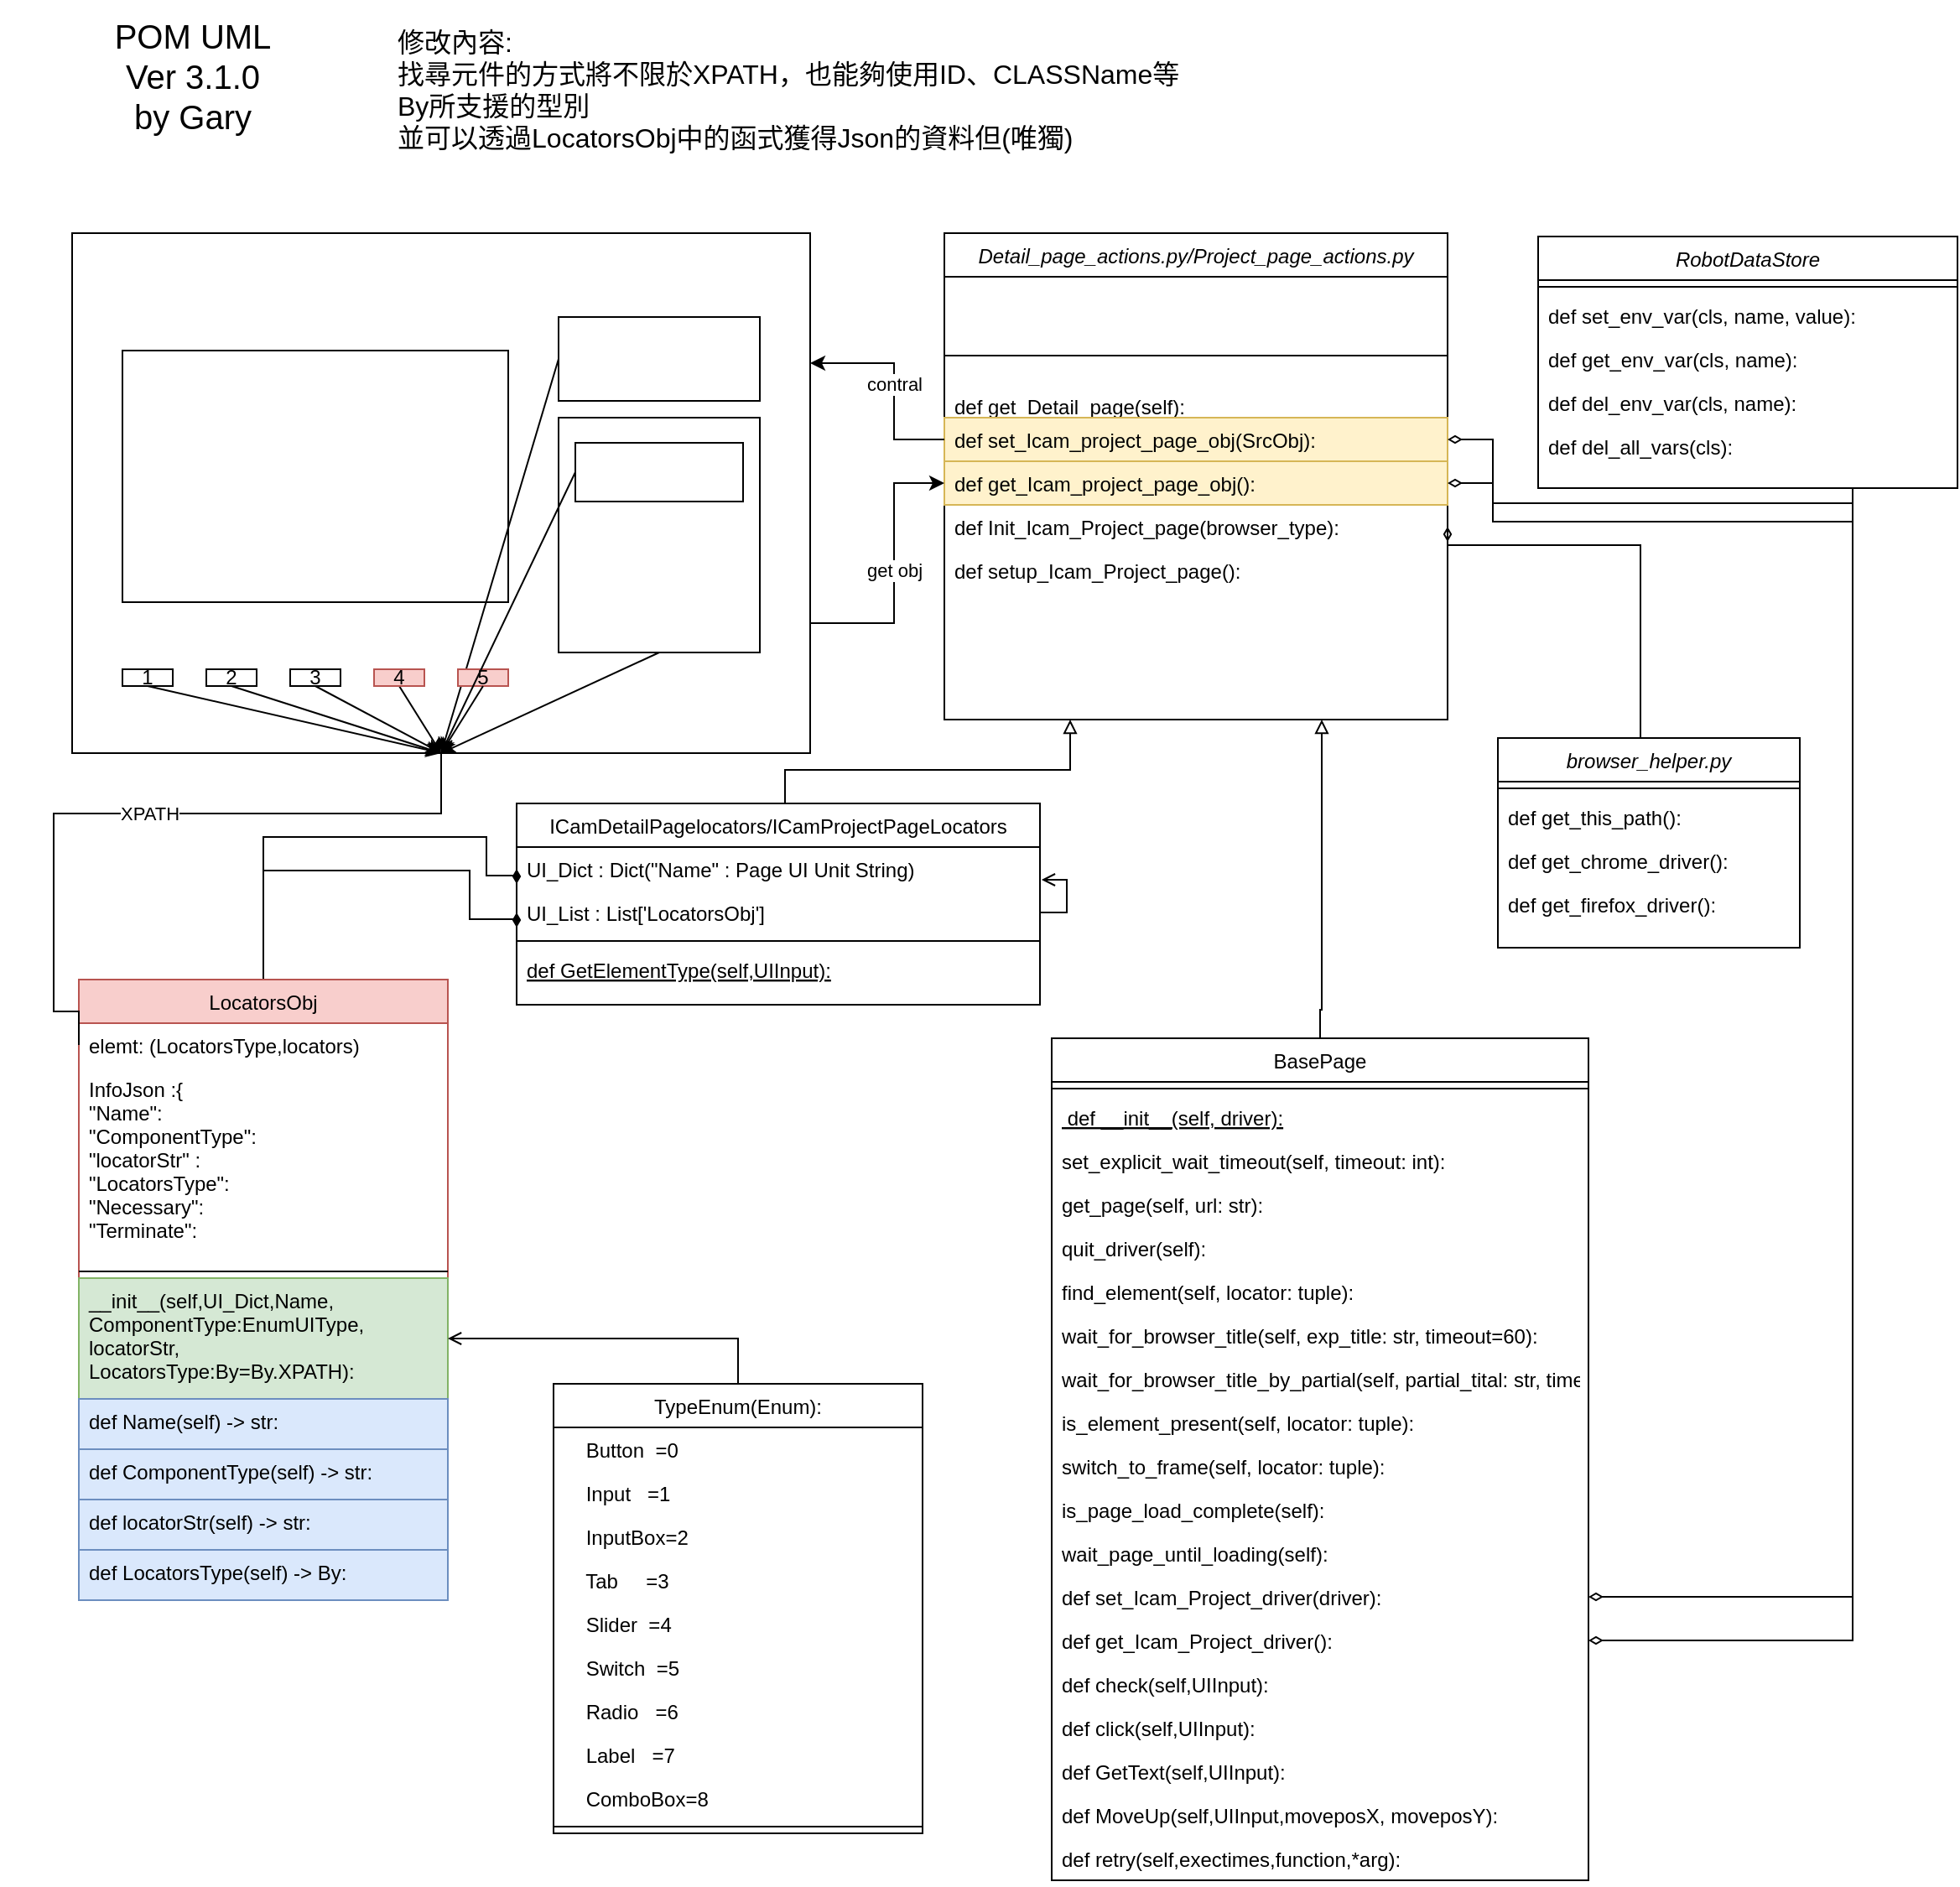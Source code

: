 <mxfile version="14.9.6" type="device" pages="4"><diagram name="版本3.1.0-20220215" id="YSJCNUeVWJNGPEv50w8H"><mxGraphModel dx="2370" dy="2556" grid="0" gridSize="10" guides="1" tooltips="1" connect="1" arrows="1" fold="1" page="1" pageScale="1" pageWidth="1654" pageHeight="1169" math="0" shadow="0"><root><mxCell id="LEClIz5IB5RKBZ5EAEJ3-0"/><mxCell id="LEClIz5IB5RKBZ5EAEJ3-1" parent="LEClIz5IB5RKBZ5EAEJ3-0"/><mxCell id="LEClIz5IB5RKBZ5EAEJ3-2" style="edgeStyle=orthogonalEdgeStyle;rounded=0;orthogonalLoop=1;jettySize=auto;html=1;exitX=0.5;exitY=0;exitDx=0;exitDy=0;entryX=0.75;entryY=1;entryDx=0;entryDy=0;startArrow=none;startFill=0;endArrow=block;endFill=0;" parent="LEClIz5IB5RKBZ5EAEJ3-1" source="LEClIz5IB5RKBZ5EAEJ3-3" target="LEClIz5IB5RKBZ5EAEJ3-49" edge="1"><mxGeometry relative="1" as="geometry"><Array as="points"><mxPoint x="862" y="-536"/></Array></mxGeometry></mxCell><mxCell id="LEClIz5IB5RKBZ5EAEJ3-3" value="BasePage&#10;" style="swimlane;fontStyle=0;align=center;verticalAlign=top;childLayout=stackLayout;horizontal=1;startSize=26;horizontalStack=0;resizeParent=1;resizeLast=0;collapsible=1;marginBottom=0;rounded=0;shadow=0;strokeWidth=1;" parent="LEClIz5IB5RKBZ5EAEJ3-1" vertex="1"><mxGeometry x="701" y="-519" width="320" height="502" as="geometry"><mxRectangle x="130" y="380" width="160" height="26" as="alternateBounds"/></mxGeometry></mxCell><mxCell id="LEClIz5IB5RKBZ5EAEJ3-4" value="" style="line;html=1;strokeWidth=1;align=left;verticalAlign=middle;spacingTop=-1;spacingLeft=3;spacingRight=3;rotatable=0;labelPosition=right;points=[];portConstraint=eastwest;" parent="LEClIz5IB5RKBZ5EAEJ3-3" vertex="1"><mxGeometry y="26" width="320" height="8" as="geometry"/></mxCell><mxCell id="LEClIz5IB5RKBZ5EAEJ3-5" value=" def __init__(self, driver):" style="text;align=left;verticalAlign=top;spacingLeft=4;spacingRight=4;overflow=hidden;rotatable=0;points=[[0,0.5],[1,0.5]];portConstraint=eastwest;fontStyle=4" parent="LEClIz5IB5RKBZ5EAEJ3-3" vertex="1"><mxGeometry y="34" width="320" height="26" as="geometry"/></mxCell><mxCell id="LEClIz5IB5RKBZ5EAEJ3-6" value="set_explicit_wait_timeout(self, timeout: int):" style="text;align=left;verticalAlign=top;spacingLeft=4;spacingRight=4;overflow=hidden;rotatable=0;points=[[0,0.5],[1,0.5]];portConstraint=eastwest;" parent="LEClIz5IB5RKBZ5EAEJ3-3" vertex="1"><mxGeometry y="60" width="320" height="26" as="geometry"/></mxCell><mxCell id="LEClIz5IB5RKBZ5EAEJ3-7" value="get_page(self, url: str):" style="text;align=left;verticalAlign=top;spacingLeft=4;spacingRight=4;overflow=hidden;rotatable=0;points=[[0,0.5],[1,0.5]];portConstraint=eastwest;" parent="LEClIz5IB5RKBZ5EAEJ3-3" vertex="1"><mxGeometry y="86" width="320" height="26" as="geometry"/></mxCell><mxCell id="LEClIz5IB5RKBZ5EAEJ3-8" value="quit_driver(self):" style="text;align=left;verticalAlign=top;spacingLeft=4;spacingRight=4;overflow=hidden;rotatable=0;points=[[0,0.5],[1,0.5]];portConstraint=eastwest;" parent="LEClIz5IB5RKBZ5EAEJ3-3" vertex="1"><mxGeometry y="112" width="320" height="26" as="geometry"/></mxCell><mxCell id="LEClIz5IB5RKBZ5EAEJ3-9" value="find_element(self, locator: tuple):" style="text;align=left;verticalAlign=top;spacingLeft=4;spacingRight=4;overflow=hidden;rotatable=0;points=[[0,0.5],[1,0.5]];portConstraint=eastwest;" parent="LEClIz5IB5RKBZ5EAEJ3-3" vertex="1"><mxGeometry y="138" width="320" height="26" as="geometry"/></mxCell><mxCell id="LEClIz5IB5RKBZ5EAEJ3-10" value="wait_for_browser_title(self, exp_title: str, timeout=60):" style="text;align=left;verticalAlign=top;spacingLeft=4;spacingRight=4;overflow=hidden;rotatable=0;points=[[0,0.5],[1,0.5]];portConstraint=eastwest;" parent="LEClIz5IB5RKBZ5EAEJ3-3" vertex="1"><mxGeometry y="164" width="320" height="26" as="geometry"/></mxCell><mxCell id="LEClIz5IB5RKBZ5EAEJ3-11" value="wait_for_browser_title_by_partial(self, partial_tital: str, timeout=60):" style="text;align=left;verticalAlign=top;spacingLeft=4;spacingRight=4;overflow=hidden;rotatable=0;points=[[0,0.5],[1,0.5]];portConstraint=eastwest;" parent="LEClIz5IB5RKBZ5EAEJ3-3" vertex="1"><mxGeometry y="190" width="320" height="26" as="geometry"/></mxCell><mxCell id="LEClIz5IB5RKBZ5EAEJ3-12" value="is_element_present(self, locator: tuple):" style="text;align=left;verticalAlign=top;spacingLeft=4;spacingRight=4;overflow=hidden;rotatable=0;points=[[0,0.5],[1,0.5]];portConstraint=eastwest;" parent="LEClIz5IB5RKBZ5EAEJ3-3" vertex="1"><mxGeometry y="216" width="320" height="26" as="geometry"/></mxCell><mxCell id="LEClIz5IB5RKBZ5EAEJ3-13" value="switch_to_frame(self, locator: tuple):" style="text;align=left;verticalAlign=top;spacingLeft=4;spacingRight=4;overflow=hidden;rotatable=0;points=[[0,0.5],[1,0.5]];portConstraint=eastwest;" parent="LEClIz5IB5RKBZ5EAEJ3-3" vertex="1"><mxGeometry y="242" width="320" height="26" as="geometry"/></mxCell><mxCell id="LEClIz5IB5RKBZ5EAEJ3-14" value="is_page_load_complete(self):" style="text;align=left;verticalAlign=top;spacingLeft=4;spacingRight=4;overflow=hidden;rotatable=0;points=[[0,0.5],[1,0.5]];portConstraint=eastwest;" parent="LEClIz5IB5RKBZ5EAEJ3-3" vertex="1"><mxGeometry y="268" width="320" height="26" as="geometry"/></mxCell><mxCell id="LEClIz5IB5RKBZ5EAEJ3-15" value="wait_page_until_loading(self):" style="text;align=left;verticalAlign=top;spacingLeft=4;spacingRight=4;overflow=hidden;rotatable=0;points=[[0,0.5],[1,0.5]];portConstraint=eastwest;" parent="LEClIz5IB5RKBZ5EAEJ3-3" vertex="1"><mxGeometry y="294" width="320" height="26" as="geometry"/></mxCell><mxCell id="LEClIz5IB5RKBZ5EAEJ3-16" value="def set_Icam_Project_driver(driver):" style="text;align=left;verticalAlign=top;spacingLeft=4;spacingRight=4;overflow=hidden;rotatable=0;points=[[0,0.5],[1,0.5]];portConstraint=eastwest;" parent="LEClIz5IB5RKBZ5EAEJ3-3" vertex="1"><mxGeometry y="320" width="320" height="26" as="geometry"/></mxCell><mxCell id="LEClIz5IB5RKBZ5EAEJ3-17" value="def get_Icam_Project_driver():" style="text;align=left;verticalAlign=top;spacingLeft=4;spacingRight=4;overflow=hidden;rotatable=0;points=[[0,0.5],[1,0.5]];portConstraint=eastwest;" parent="LEClIz5IB5RKBZ5EAEJ3-3" vertex="1"><mxGeometry y="346" width="320" height="26" as="geometry"/></mxCell><mxCell id="LEClIz5IB5RKBZ5EAEJ3-18" value="def check(self,UIInput):" style="text;align=left;verticalAlign=top;spacingLeft=4;spacingRight=4;overflow=hidden;rotatable=0;points=[[0,0.5],[1,0.5]];portConstraint=eastwest;rounded=0;shadow=0;html=0;" parent="LEClIz5IB5RKBZ5EAEJ3-3" vertex="1"><mxGeometry y="372" width="320" height="26" as="geometry"/></mxCell><mxCell id="LEClIz5IB5RKBZ5EAEJ3-19" value="def click(self,UIInput):" style="text;align=left;verticalAlign=top;spacingLeft=4;spacingRight=4;overflow=hidden;rotatable=0;points=[[0,0.5],[1,0.5]];portConstraint=eastwest;rounded=0;shadow=0;html=0;" parent="LEClIz5IB5RKBZ5EAEJ3-3" vertex="1"><mxGeometry y="398" width="320" height="26" as="geometry"/></mxCell><mxCell id="LEClIz5IB5RKBZ5EAEJ3-20" value="def GetText(self,UIInput):" style="text;align=left;verticalAlign=top;spacingLeft=4;spacingRight=4;overflow=hidden;rotatable=0;points=[[0,0.5],[1,0.5]];portConstraint=eastwest;" parent="LEClIz5IB5RKBZ5EAEJ3-3" vertex="1"><mxGeometry y="424" width="320" height="26" as="geometry"/></mxCell><mxCell id="LEClIz5IB5RKBZ5EAEJ3-21" value="def MoveUp(self,UIInput,moveposX, moveposY):" style="text;align=left;verticalAlign=top;spacingLeft=4;spacingRight=4;overflow=hidden;rotatable=0;points=[[0,0.5],[1,0.5]];portConstraint=eastwest;rounded=0;shadow=0;html=0;" parent="LEClIz5IB5RKBZ5EAEJ3-3" vertex="1"><mxGeometry y="450" width="320" height="26" as="geometry"/></mxCell><mxCell id="LEClIz5IB5RKBZ5EAEJ3-22" value="def retry(self,exectimes,function,*arg):  " style="text;align=left;verticalAlign=top;spacingLeft=4;spacingRight=4;overflow=hidden;rotatable=0;points=[[0,0.5],[1,0.5]];portConstraint=eastwest;" parent="LEClIz5IB5RKBZ5EAEJ3-3" vertex="1"><mxGeometry y="476" width="320" height="26" as="geometry"/></mxCell><mxCell id="LEClIz5IB5RKBZ5EAEJ3-23" style="edgeStyle=orthogonalEdgeStyle;rounded=0;orthogonalLoop=1;jettySize=auto;html=1;exitX=0.5;exitY=0;exitDx=0;exitDy=0;entryX=0.25;entryY=1;entryDx=0;entryDy=0;startArrow=none;startFill=0;endArrow=block;endFill=0;" parent="LEClIz5IB5RKBZ5EAEJ3-1" source="LEClIz5IB5RKBZ5EAEJ3-24" target="LEClIz5IB5RKBZ5EAEJ3-49" edge="1"><mxGeometry relative="1" as="geometry"><Array as="points"><mxPoint x="542" y="-679"/><mxPoint x="712" y="-679"/></Array></mxGeometry></mxCell><mxCell id="LEClIz5IB5RKBZ5EAEJ3-24" value="ICamDetailPagelocators/ICamProjectPageLocators" style="swimlane;fontStyle=0;align=center;verticalAlign=top;childLayout=stackLayout;horizontal=1;startSize=26;horizontalStack=0;resizeParent=1;resizeLast=0;collapsible=1;marginBottom=0;rounded=0;shadow=0;strokeWidth=1;" parent="LEClIz5IB5RKBZ5EAEJ3-1" vertex="1"><mxGeometry x="382" y="-659" width="312" height="120" as="geometry"><mxRectangle x="340" y="380" width="170" height="26" as="alternateBounds"/></mxGeometry></mxCell><mxCell id="LEClIz5IB5RKBZ5EAEJ3-25" value="UI_Dict : Dict(&quot;Name&quot; : Page UI Unit String)" style="text;align=left;verticalAlign=top;spacingLeft=4;spacingRight=4;overflow=hidden;rotatable=0;points=[[0,0.5],[1,0.5]];portConstraint=eastwest;" parent="LEClIz5IB5RKBZ5EAEJ3-24" vertex="1"><mxGeometry y="26" width="312" height="26" as="geometry"/></mxCell><mxCell id="LEClIz5IB5RKBZ5EAEJ3-26" style="edgeStyle=orthogonalEdgeStyle;rounded=0;orthogonalLoop=1;jettySize=auto;html=1;entryX=1.003;entryY=0.75;entryDx=0;entryDy=0;entryPerimeter=0;startArrow=none;startFill=0;endArrow=open;endFill=0;exitX=1;exitY=0.5;exitDx=0;exitDy=0;" parent="LEClIz5IB5RKBZ5EAEJ3-24" source="LEClIz5IB5RKBZ5EAEJ3-27" target="LEClIz5IB5RKBZ5EAEJ3-25" edge="1"><mxGeometry relative="1" as="geometry"><mxPoint x="340" y="90" as="sourcePoint"/><Array as="points"><mxPoint x="328" y="65"/><mxPoint x="328" y="45"/></Array></mxGeometry></mxCell><mxCell id="LEClIz5IB5RKBZ5EAEJ3-27" value="UI_List : List['LocatorsObj']" style="text;align=left;verticalAlign=top;spacingLeft=4;spacingRight=4;overflow=hidden;rotatable=0;points=[[0,0.5],[1,0.5]];portConstraint=eastwest;" parent="LEClIz5IB5RKBZ5EAEJ3-24" vertex="1"><mxGeometry y="52" width="312" height="26" as="geometry"/></mxCell><mxCell id="LEClIz5IB5RKBZ5EAEJ3-28" value="" style="line;html=1;strokeWidth=1;align=left;verticalAlign=middle;spacingTop=-1;spacingLeft=3;spacingRight=3;rotatable=0;labelPosition=right;points=[];portConstraint=eastwest;" parent="LEClIz5IB5RKBZ5EAEJ3-24" vertex="1"><mxGeometry y="78" width="312" height="8" as="geometry"/></mxCell><mxCell id="LEClIz5IB5RKBZ5EAEJ3-29" value="def GetElementType(self,UIInput):" style="text;align=left;verticalAlign=top;spacingLeft=4;spacingRight=4;overflow=hidden;rotatable=0;points=[[0,0.5],[1,0.5]];portConstraint=eastwest;fontStyle=4" parent="LEClIz5IB5RKBZ5EAEJ3-24" vertex="1"><mxGeometry y="86" width="312" height="34" as="geometry"/></mxCell><mxCell id="LEClIz5IB5RKBZ5EAEJ3-30" style="edgeStyle=orthogonalEdgeStyle;rounded=0;orthogonalLoop=1;jettySize=auto;html=1;exitX=0.5;exitY=0;exitDx=0;exitDy=0;entryX=0;entryY=0.5;entryDx=0;entryDy=0;startArrow=none;startFill=0;endArrow=diamondThin;endFill=1;" parent="LEClIz5IB5RKBZ5EAEJ3-1" source="LEClIz5IB5RKBZ5EAEJ3-32" target="LEClIz5IB5RKBZ5EAEJ3-27" edge="1"><mxGeometry relative="1" as="geometry"><Array as="points"><mxPoint x="231" y="-603"/><mxPoint x="231" y="-619"/><mxPoint x="354" y="-619"/><mxPoint x="354" y="-590"/><mxPoint x="382" y="-590"/></Array></mxGeometry></mxCell><mxCell id="LEClIz5IB5RKBZ5EAEJ3-31" style="edgeStyle=orthogonalEdgeStyle;rounded=0;orthogonalLoop=1;jettySize=auto;html=1;exitX=0.5;exitY=0;exitDx=0;exitDy=0;entryX=0;entryY=0.5;entryDx=0;entryDy=0;startArrow=none;startFill=0;endArrow=diamondThin;endFill=1;" parent="LEClIz5IB5RKBZ5EAEJ3-1" source="LEClIz5IB5RKBZ5EAEJ3-32" target="LEClIz5IB5RKBZ5EAEJ3-25" edge="1"><mxGeometry relative="1" as="geometry"><Array as="points"><mxPoint x="231" y="-603"/><mxPoint x="231" y="-639"/><mxPoint x="364" y="-639"/><mxPoint x="364" y="-616"/><mxPoint x="382" y="-616"/></Array></mxGeometry></mxCell><mxCell id="LEClIz5IB5RKBZ5EAEJ3-32" value="LocatorsObj" style="swimlane;fontStyle=0;align=center;verticalAlign=top;childLayout=stackLayout;horizontal=1;startSize=26;horizontalStack=0;resizeParent=1;resizeLast=0;collapsible=1;marginBottom=0;rounded=0;shadow=0;strokeWidth=1;fillColor=#f8cecc;strokeColor=#b85450;" parent="LEClIz5IB5RKBZ5EAEJ3-1" vertex="1"><mxGeometry x="121" y="-554" width="220" height="370" as="geometry"><mxRectangle x="340" y="380" width="170" height="26" as="alternateBounds"/></mxGeometry></mxCell><mxCell id="LEClIz5IB5RKBZ5EAEJ3-33" value="elemt: (LocatorsType,locators)" style="text;align=left;verticalAlign=top;spacingLeft=4;spacingRight=4;overflow=hidden;rotatable=0;points=[[0,0.5],[1,0.5]];portConstraint=eastwest;" parent="LEClIz5IB5RKBZ5EAEJ3-32" vertex="1"><mxGeometry y="26" width="220" height="26" as="geometry"/></mxCell><mxCell id="LEClIz5IB5RKBZ5EAEJ3-34" value="InfoJson :{&#10;&quot;Name&quot;:&#10;&quot;ComponentType&quot;:&#10;&quot;locatorStr&quot; :&#10;&quot;LocatorsType&quot;:&#10;&quot;Necessary&quot;:&#10;&quot;Terminate&quot;:" style="text;align=left;verticalAlign=top;spacingLeft=4;spacingRight=4;overflow=hidden;rotatable=0;points=[[0,0.5],[1,0.5]];portConstraint=eastwest;" parent="LEClIz5IB5RKBZ5EAEJ3-32" vertex="1"><mxGeometry y="52" width="220" height="118" as="geometry"/></mxCell><mxCell id="LEClIz5IB5RKBZ5EAEJ3-35" value="" style="line;html=1;strokeWidth=1;align=left;verticalAlign=middle;spacingTop=-1;spacingLeft=3;spacingRight=3;rotatable=0;labelPosition=right;points=[];portConstraint=eastwest;" parent="LEClIz5IB5RKBZ5EAEJ3-32" vertex="1"><mxGeometry y="170" width="220" height="8" as="geometry"/></mxCell><mxCell id="LEClIz5IB5RKBZ5EAEJ3-36" value="__init__(self,UI_Dict,Name,&#10;ComponentType:EnumUIType,&#10;locatorStr,&#10;LocatorsType:By=By.XPATH): " style="text;align=left;verticalAlign=top;spacingLeft=4;spacingRight=4;overflow=hidden;rotatable=0;points=[[0,0.5],[1,0.5]];portConstraint=eastwest;fontStyle=0;strokeColor=#82b366;fillColor=#d5e8d4;" parent="LEClIz5IB5RKBZ5EAEJ3-32" vertex="1"><mxGeometry y="178" width="220" height="72" as="geometry"/></mxCell><mxCell id="LEClIz5IB5RKBZ5EAEJ3-96" value="def Name(self) -&gt; str:" style="text;align=left;verticalAlign=top;spacingLeft=4;spacingRight=4;overflow=hidden;rotatable=0;points=[[0,0.5],[1,0.5]];portConstraint=eastwest;fontStyle=0;strokeColor=#6c8ebf;fillColor=#dae8fc;" parent="LEClIz5IB5RKBZ5EAEJ3-32" vertex="1"><mxGeometry y="250" width="220" height="30" as="geometry"/></mxCell><mxCell id="LEClIz5IB5RKBZ5EAEJ3-97" value="def ComponentType(self) -&gt; str:" style="text;align=left;verticalAlign=top;spacingLeft=4;spacingRight=4;overflow=hidden;rotatable=0;points=[[0,0.5],[1,0.5]];portConstraint=eastwest;fontStyle=0;fillColor=#dae8fc;strokeColor=#6c8ebf;" parent="LEClIz5IB5RKBZ5EAEJ3-32" vertex="1"><mxGeometry y="280" width="220" height="30" as="geometry"/></mxCell><mxCell id="LEClIz5IB5RKBZ5EAEJ3-98" value="def locatorStr(self) -&gt; str:" style="text;align=left;verticalAlign=top;spacingLeft=4;spacingRight=4;overflow=hidden;rotatable=0;points=[[0,0.5],[1,0.5]];portConstraint=eastwest;fontStyle=0;strokeColor=#6c8ebf;fillColor=#dae8fc;" parent="LEClIz5IB5RKBZ5EAEJ3-32" vertex="1"><mxGeometry y="310" width="220" height="30" as="geometry"/></mxCell><mxCell id="LEClIz5IB5RKBZ5EAEJ3-99" value="def LocatorsType(self) -&gt; By:" style="text;align=left;verticalAlign=top;spacingLeft=4;spacingRight=4;overflow=hidden;rotatable=0;points=[[0,0.5],[1,0.5]];portConstraint=eastwest;fontStyle=0;strokeColor=#6c8ebf;fillColor=#dae8fc;" parent="LEClIz5IB5RKBZ5EAEJ3-32" vertex="1"><mxGeometry y="340" width="220" height="30" as="geometry"/></mxCell><mxCell id="LEClIz5IB5RKBZ5EAEJ3-37" style="edgeStyle=orthogonalEdgeStyle;rounded=0;orthogonalLoop=1;jettySize=auto;html=1;exitX=0.5;exitY=0;exitDx=0;exitDy=0;entryX=1;entryY=0.5;entryDx=0;entryDy=0;startArrow=none;startFill=0;endArrow=open;endFill=0;" parent="LEClIz5IB5RKBZ5EAEJ3-1" source="LEClIz5IB5RKBZ5EAEJ3-38" target="LEClIz5IB5RKBZ5EAEJ3-36" edge="1"><mxGeometry relative="1" as="geometry"><Array as="points"><mxPoint x="514" y="-340"/></Array></mxGeometry></mxCell><mxCell id="LEClIz5IB5RKBZ5EAEJ3-38" value="TypeEnum(Enum):" style="swimlane;fontStyle=0;align=center;verticalAlign=top;childLayout=stackLayout;horizontal=1;startSize=26;horizontalStack=0;resizeParent=1;resizeLast=0;collapsible=1;marginBottom=0;rounded=0;shadow=0;strokeWidth=1;" parent="LEClIz5IB5RKBZ5EAEJ3-1" vertex="1"><mxGeometry x="404" y="-313" width="220" height="268" as="geometry"><mxRectangle x="340" y="380" width="170" height="26" as="alternateBounds"/></mxGeometry></mxCell><mxCell id="LEClIz5IB5RKBZ5EAEJ3-39" value="    Button  =0&#10;" style="text;align=left;verticalAlign=top;spacingLeft=4;spacingRight=4;overflow=hidden;rotatable=0;points=[[0,0.5],[1,0.5]];portConstraint=eastwest;" parent="LEClIz5IB5RKBZ5EAEJ3-38" vertex="1"><mxGeometry y="26" width="220" height="26" as="geometry"/></mxCell><mxCell id="LEClIz5IB5RKBZ5EAEJ3-40" value="    Input   =1" style="text;align=left;verticalAlign=top;spacingLeft=4;spacingRight=4;overflow=hidden;rotatable=0;points=[[0,0.5],[1,0.5]];portConstraint=eastwest;" parent="LEClIz5IB5RKBZ5EAEJ3-38" vertex="1"><mxGeometry y="52" width="220" height="26" as="geometry"/></mxCell><mxCell id="LEClIz5IB5RKBZ5EAEJ3-41" value="    InputBox=2    " style="text;align=left;verticalAlign=top;spacingLeft=4;spacingRight=4;overflow=hidden;rotatable=0;points=[[0,0.5],[1,0.5]];portConstraint=eastwest;" parent="LEClIz5IB5RKBZ5EAEJ3-38" vertex="1"><mxGeometry y="78" width="220" height="26" as="geometry"/></mxCell><mxCell id="LEClIz5IB5RKBZ5EAEJ3-42" value="    Tab     =3" style="text;align=left;verticalAlign=top;spacingLeft=4;spacingRight=4;overflow=hidden;rotatable=0;points=[[0,0.5],[1,0.5]];portConstraint=eastwest;" parent="LEClIz5IB5RKBZ5EAEJ3-38" vertex="1"><mxGeometry y="104" width="220" height="26" as="geometry"/></mxCell><mxCell id="LEClIz5IB5RKBZ5EAEJ3-43" value="    Slider  =4" style="text;align=left;verticalAlign=top;spacingLeft=4;spacingRight=4;overflow=hidden;rotatable=0;points=[[0,0.5],[1,0.5]];portConstraint=eastwest;" parent="LEClIz5IB5RKBZ5EAEJ3-38" vertex="1"><mxGeometry y="130" width="220" height="26" as="geometry"/></mxCell><mxCell id="LEClIz5IB5RKBZ5EAEJ3-44" value="    Switch  =5" style="text;align=left;verticalAlign=top;spacingLeft=4;spacingRight=4;overflow=hidden;rotatable=0;points=[[0,0.5],[1,0.5]];portConstraint=eastwest;" parent="LEClIz5IB5RKBZ5EAEJ3-38" vertex="1"><mxGeometry y="156" width="220" height="26" as="geometry"/></mxCell><mxCell id="LEClIz5IB5RKBZ5EAEJ3-45" value="    Radio   =6" style="text;align=left;verticalAlign=top;spacingLeft=4;spacingRight=4;overflow=hidden;rotatable=0;points=[[0,0.5],[1,0.5]];portConstraint=eastwest;" parent="LEClIz5IB5RKBZ5EAEJ3-38" vertex="1"><mxGeometry y="182" width="220" height="26" as="geometry"/></mxCell><mxCell id="LEClIz5IB5RKBZ5EAEJ3-46" value="    Label   =7" style="text;align=left;verticalAlign=top;spacingLeft=4;spacingRight=4;overflow=hidden;rotatable=0;points=[[0,0.5],[1,0.5]];portConstraint=eastwest;" parent="LEClIz5IB5RKBZ5EAEJ3-38" vertex="1"><mxGeometry y="208" width="220" height="26" as="geometry"/></mxCell><mxCell id="LEClIz5IB5RKBZ5EAEJ3-47" value="    ComboBox=8" style="text;align=left;verticalAlign=top;spacingLeft=4;spacingRight=4;overflow=hidden;rotatable=0;points=[[0,0.5],[1,0.5]];portConstraint=eastwest;" parent="LEClIz5IB5RKBZ5EAEJ3-38" vertex="1"><mxGeometry y="234" width="220" height="26" as="geometry"/></mxCell><mxCell id="LEClIz5IB5RKBZ5EAEJ3-48" value="" style="line;html=1;strokeWidth=1;align=left;verticalAlign=middle;spacingTop=-1;spacingLeft=3;spacingRight=3;rotatable=0;labelPosition=right;points=[];portConstraint=eastwest;" parent="LEClIz5IB5RKBZ5EAEJ3-38" vertex="1"><mxGeometry y="260" width="220" height="8" as="geometry"/></mxCell><mxCell id="LEClIz5IB5RKBZ5EAEJ3-49" value="Detail_page_actions.py/Project_page_actions.py" style="swimlane;fontStyle=2;align=center;verticalAlign=top;childLayout=stackLayout;horizontal=1;startSize=26;horizontalStack=0;resizeParent=1;resizeLast=0;collapsible=1;marginBottom=0;rounded=0;shadow=0;strokeWidth=1;" parent="LEClIz5IB5RKBZ5EAEJ3-1" vertex="1"><mxGeometry x="637" y="-999" width="300" height="290" as="geometry"><mxRectangle x="230" y="140" width="160" height="26" as="alternateBounds"/></mxGeometry></mxCell><mxCell id="LEClIz5IB5RKBZ5EAEJ3-50" value="&lt;div style=&quot;color: rgb(212 , 212 , 212) ; background-color: rgb(30 , 30 , 30) ; font-family: &amp;#34;consolas&amp;#34; , &amp;#34;courier new&amp;#34; , monospace ; font-weight: normal ; font-size: 14px ; line-height: 19px&quot;&gt;&lt;br&gt;&lt;/div&gt;" style="text;whiteSpace=wrap;html=1;" parent="LEClIz5IB5RKBZ5EAEJ3-49" vertex="1"><mxGeometry y="26" width="300" height="30" as="geometry"/></mxCell><mxCell id="LEClIz5IB5RKBZ5EAEJ3-51" value="" style="line;html=1;strokeWidth=1;align=left;verticalAlign=middle;spacingTop=-1;spacingLeft=3;spacingRight=3;rotatable=0;labelPosition=right;points=[];portConstraint=eastwest;" parent="LEClIz5IB5RKBZ5EAEJ3-49" vertex="1"><mxGeometry y="56" width="300" height="34" as="geometry"/></mxCell><mxCell id="LEClIz5IB5RKBZ5EAEJ3-52" value="def get_Detail_page(self):" style="text;align=left;verticalAlign=top;spacingLeft=4;spacingRight=4;overflow=hidden;rotatable=0;points=[[0,0.5],[1,0.5]];portConstraint=eastwest;" parent="LEClIz5IB5RKBZ5EAEJ3-49" vertex="1"><mxGeometry y="90" width="300" height="20" as="geometry"/></mxCell><mxCell id="LEClIz5IB5RKBZ5EAEJ3-53" value="def set_Icam_project_page_obj(SrcObj):" style="text;align=left;verticalAlign=top;spacingLeft=4;spacingRight=4;overflow=hidden;rotatable=0;points=[[0,0.5],[1,0.5]];portConstraint=eastwest;fillColor=#fff2cc;strokeColor=#d6b656;" parent="LEClIz5IB5RKBZ5EAEJ3-49" vertex="1"><mxGeometry y="110" width="300" height="26" as="geometry"/></mxCell><mxCell id="LEClIz5IB5RKBZ5EAEJ3-54" value="def get_Icam_project_page_obj():" style="text;align=left;verticalAlign=top;spacingLeft=4;spacingRight=4;overflow=hidden;rotatable=0;points=[[0,0.5],[1,0.5]];portConstraint=eastwest;fillColor=#fff2cc;strokeColor=#d6b656;" parent="LEClIz5IB5RKBZ5EAEJ3-49" vertex="1"><mxGeometry y="136" width="300" height="26" as="geometry"/></mxCell><mxCell id="LEClIz5IB5RKBZ5EAEJ3-55" value="def Init_Icam_Project_page(browser_type):" style="text;align=left;verticalAlign=top;spacingLeft=4;spacingRight=4;overflow=hidden;rotatable=0;points=[[0,0.5],[1,0.5]];portConstraint=eastwest;" parent="LEClIz5IB5RKBZ5EAEJ3-49" vertex="1"><mxGeometry y="162" width="300" height="26" as="geometry"/></mxCell><mxCell id="LEClIz5IB5RKBZ5EAEJ3-56" value="def setup_Icam_Project_page():" style="text;align=left;verticalAlign=top;spacingLeft=4;spacingRight=4;overflow=hidden;rotatable=0;points=[[0,0.5],[1,0.5]];portConstraint=eastwest;" parent="LEClIz5IB5RKBZ5EAEJ3-49" vertex="1"><mxGeometry y="188" width="300" height="26" as="geometry"/></mxCell><mxCell id="LEClIz5IB5RKBZ5EAEJ3-57" style="edgeStyle=orthogonalEdgeStyle;rounded=0;orthogonalLoop=1;jettySize=auto;html=1;exitX=0.5;exitY=0;exitDx=0;exitDy=0;entryX=1;entryY=0.5;entryDx=0;entryDy=0;startArrow=none;startFill=0;endArrow=diamondThin;endFill=0;" parent="LEClIz5IB5RKBZ5EAEJ3-1" source="LEClIz5IB5RKBZ5EAEJ3-58" target="LEClIz5IB5RKBZ5EAEJ3-55" edge="1"><mxGeometry relative="1" as="geometry"><Array as="points"><mxPoint x="1052" y="-813"/><mxPoint x="937" y="-813"/></Array></mxGeometry></mxCell><mxCell id="LEClIz5IB5RKBZ5EAEJ3-58" value="browser_helper.py" style="swimlane;fontStyle=2;align=center;verticalAlign=top;childLayout=stackLayout;horizontal=1;startSize=26;horizontalStack=0;resizeParent=1;resizeLast=0;collapsible=1;marginBottom=0;rounded=0;shadow=0;strokeWidth=1;" parent="LEClIz5IB5RKBZ5EAEJ3-1" vertex="1"><mxGeometry x="967" y="-698" width="180" height="125" as="geometry"><mxRectangle x="230" y="140" width="160" height="26" as="alternateBounds"/></mxGeometry></mxCell><mxCell id="LEClIz5IB5RKBZ5EAEJ3-59" value="" style="line;html=1;strokeWidth=1;align=left;verticalAlign=middle;spacingTop=-1;spacingLeft=3;spacingRight=3;rotatable=0;labelPosition=right;points=[];portConstraint=eastwest;" parent="LEClIz5IB5RKBZ5EAEJ3-58" vertex="1"><mxGeometry y="26" width="180" height="8" as="geometry"/></mxCell><mxCell id="LEClIz5IB5RKBZ5EAEJ3-60" value="def get_this_path():" style="text;align=left;verticalAlign=top;spacingLeft=4;spacingRight=4;overflow=hidden;rotatable=0;points=[[0,0.5],[1,0.5]];portConstraint=eastwest;" parent="LEClIz5IB5RKBZ5EAEJ3-58" vertex="1"><mxGeometry y="34" width="180" height="26" as="geometry"/></mxCell><mxCell id="LEClIz5IB5RKBZ5EAEJ3-61" value="def get_chrome_driver():" style="text;align=left;verticalAlign=top;spacingLeft=4;spacingRight=4;overflow=hidden;rotatable=0;points=[[0,0.5],[1,0.5]];portConstraint=eastwest;" parent="LEClIz5IB5RKBZ5EAEJ3-58" vertex="1"><mxGeometry y="60" width="180" height="26" as="geometry"/></mxCell><mxCell id="LEClIz5IB5RKBZ5EAEJ3-62" value="def get_firefox_driver():" style="text;align=left;verticalAlign=top;spacingLeft=4;spacingRight=4;overflow=hidden;rotatable=0;points=[[0,0.5],[1,0.5]];portConstraint=eastwest;" parent="LEClIz5IB5RKBZ5EAEJ3-58" vertex="1"><mxGeometry y="86" width="180" height="26" as="geometry"/></mxCell><mxCell id="LEClIz5IB5RKBZ5EAEJ3-63" value="&lt;font style=&quot;font-size: 20px&quot;&gt;POM UML&lt;br&gt;Ver 3.1.0&lt;br&gt;by Gary&lt;br&gt;&lt;/font&gt;" style="text;html=1;strokeColor=none;fillColor=none;align=center;verticalAlign=middle;whiteSpace=wrap;rounded=0;" parent="LEClIz5IB5RKBZ5EAEJ3-1" vertex="1"><mxGeometry x="74" y="-1138" width="230" height="90" as="geometry"/></mxCell><mxCell id="LEClIz5IB5RKBZ5EAEJ3-64" value="XPATH" style="edgeStyle=orthogonalEdgeStyle;rounded=0;orthogonalLoop=1;jettySize=auto;html=1;exitX=0.5;exitY=1;exitDx=0;exitDy=0;endArrow=none;endFill=0;entryX=0;entryY=0.5;entryDx=0;entryDy=0;" parent="LEClIz5IB5RKBZ5EAEJ3-1" source="LEClIz5IB5RKBZ5EAEJ3-66" target="LEClIz5IB5RKBZ5EAEJ3-33" edge="1"><mxGeometry relative="1" as="geometry"><Array as="points"><mxPoint x="337" y="-653"/><mxPoint x="106" y="-653"/><mxPoint x="106" y="-535"/></Array></mxGeometry></mxCell><mxCell id="LEClIz5IB5RKBZ5EAEJ3-65" value="get obj" style="edgeStyle=orthogonalEdgeStyle;rounded=0;orthogonalLoop=1;jettySize=auto;html=1;exitX=1;exitY=0.75;exitDx=0;exitDy=0;entryX=0;entryY=0.5;entryDx=0;entryDy=0;" parent="LEClIz5IB5RKBZ5EAEJ3-1" source="LEClIz5IB5RKBZ5EAEJ3-66" target="LEClIz5IB5RKBZ5EAEJ3-54" edge="1"><mxGeometry relative="1" as="geometry"><Array as="points"><mxPoint x="607" y="-766"/><mxPoint x="607" y="-850"/></Array></mxGeometry></mxCell><mxCell id="LEClIz5IB5RKBZ5EAEJ3-66" value="WEB UI" style="rounded=0;whiteSpace=wrap;html=1;" parent="LEClIz5IB5RKBZ5EAEJ3-1" vertex="1"><mxGeometry x="117" y="-999" width="440" height="310" as="geometry"/></mxCell><mxCell id="LEClIz5IB5RKBZ5EAEJ3-67" value="" style="rounded=0;whiteSpace=wrap;html=1;" parent="LEClIz5IB5RKBZ5EAEJ3-1" vertex="1"><mxGeometry x="147" y="-929" width="230" height="150" as="geometry"/></mxCell><mxCell id="LEClIz5IB5RKBZ5EAEJ3-68" style="orthogonalLoop=1;jettySize=auto;html=1;exitX=0.5;exitY=1;exitDx=0;exitDy=0;rounded=1;" parent="LEClIz5IB5RKBZ5EAEJ3-1" source="LEClIz5IB5RKBZ5EAEJ3-69" edge="1"><mxGeometry relative="1" as="geometry"><mxPoint x="337" y="-689" as="targetPoint"/></mxGeometry></mxCell><mxCell id="LEClIz5IB5RKBZ5EAEJ3-69" value="1" style="rounded=0;whiteSpace=wrap;html=1;" parent="LEClIz5IB5RKBZ5EAEJ3-1" vertex="1"><mxGeometry x="147" y="-739" width="30" height="10" as="geometry"/></mxCell><mxCell id="LEClIz5IB5RKBZ5EAEJ3-70" style="orthogonalLoop=1;jettySize=auto;html=1;exitX=0.5;exitY=1;exitDx=0;exitDy=0;rounded=1;" parent="LEClIz5IB5RKBZ5EAEJ3-1" source="LEClIz5IB5RKBZ5EAEJ3-71" edge="1"><mxGeometry relative="1" as="geometry"><mxPoint x="337" y="-689" as="targetPoint"/></mxGeometry></mxCell><mxCell id="LEClIz5IB5RKBZ5EAEJ3-71" value="2" style="rounded=0;whiteSpace=wrap;html=1;" parent="LEClIz5IB5RKBZ5EAEJ3-1" vertex="1"><mxGeometry x="197" y="-739" width="30" height="10" as="geometry"/></mxCell><mxCell id="LEClIz5IB5RKBZ5EAEJ3-72" style="orthogonalLoop=1;jettySize=auto;html=1;exitX=0.5;exitY=1;exitDx=0;exitDy=0;rounded=1;" parent="LEClIz5IB5RKBZ5EAEJ3-1" source="LEClIz5IB5RKBZ5EAEJ3-73" edge="1"><mxGeometry relative="1" as="geometry"><mxPoint x="337" y="-689" as="targetPoint"/></mxGeometry></mxCell><mxCell id="LEClIz5IB5RKBZ5EAEJ3-73" value="3" style="rounded=0;whiteSpace=wrap;html=1;" parent="LEClIz5IB5RKBZ5EAEJ3-1" vertex="1"><mxGeometry x="247" y="-739" width="30" height="10" as="geometry"/></mxCell><mxCell id="LEClIz5IB5RKBZ5EAEJ3-74" style="edgeStyle=none;rounded=0;orthogonalLoop=1;jettySize=auto;html=1;exitX=0;exitY=0.5;exitDx=0;exitDy=0;entryX=0.5;entryY=1;entryDx=0;entryDy=0;fontSize=16;startArrow=none;startFill=0;endArrow=classic;endFill=1;" parent="LEClIz5IB5RKBZ5EAEJ3-1" source="LEClIz5IB5RKBZ5EAEJ3-75" target="LEClIz5IB5RKBZ5EAEJ3-66" edge="1"><mxGeometry relative="1" as="geometry"/></mxCell><mxCell id="LEClIz5IB5RKBZ5EAEJ3-75" value="" style="rounded=0;whiteSpace=wrap;html=1;" parent="LEClIz5IB5RKBZ5EAEJ3-1" vertex="1"><mxGeometry x="407" y="-949" width="120" height="50" as="geometry"/></mxCell><mxCell id="LEClIz5IB5RKBZ5EAEJ3-76" style="rounded=0;orthogonalLoop=1;jettySize=auto;html=1;exitX=0.5;exitY=1;exitDx=0;exitDy=0;fontSize=16;startArrow=none;startFill=0;endArrow=classic;endFill=1;" parent="LEClIz5IB5RKBZ5EAEJ3-1" source="LEClIz5IB5RKBZ5EAEJ3-77" edge="1"><mxGeometry relative="1" as="geometry"><mxPoint x="337" y="-689" as="targetPoint"/></mxGeometry></mxCell><mxCell id="LEClIz5IB5RKBZ5EAEJ3-77" value="" style="rounded=0;whiteSpace=wrap;html=1;" parent="LEClIz5IB5RKBZ5EAEJ3-1" vertex="1"><mxGeometry x="407" y="-889" width="120" height="140" as="geometry"/></mxCell><mxCell id="LEClIz5IB5RKBZ5EAEJ3-78" style="orthogonalLoop=1;jettySize=auto;html=1;exitX=0.5;exitY=1;exitDx=0;exitDy=0;entryX=0.5;entryY=1;entryDx=0;entryDy=0;rounded=1;" parent="LEClIz5IB5RKBZ5EAEJ3-1" source="LEClIz5IB5RKBZ5EAEJ3-79" target="LEClIz5IB5RKBZ5EAEJ3-66" edge="1"><mxGeometry relative="1" as="geometry"/></mxCell><mxCell id="LEClIz5IB5RKBZ5EAEJ3-79" value="4" style="rounded=0;whiteSpace=wrap;html=1;fillColor=#f8cecc;strokeColor=#b85450;" parent="LEClIz5IB5RKBZ5EAEJ3-1" vertex="1"><mxGeometry x="297" y="-739" width="30" height="10" as="geometry"/></mxCell><mxCell id="LEClIz5IB5RKBZ5EAEJ3-80" value="5" style="rounded=0;whiteSpace=wrap;html=1;fillColor=#f8cecc;strokeColor=#b85450;" parent="LEClIz5IB5RKBZ5EAEJ3-1" vertex="1"><mxGeometry x="347" y="-739" width="30" height="10" as="geometry"/></mxCell><mxCell id="LEClIz5IB5RKBZ5EAEJ3-81" value="" style="endArrow=classic;html=1;exitX=0.5;exitY=1;exitDx=0;exitDy=0;entryX=0.5;entryY=1;entryDx=0;entryDy=0;rounded=1;" parent="LEClIz5IB5RKBZ5EAEJ3-1" source="LEClIz5IB5RKBZ5EAEJ3-80" target="LEClIz5IB5RKBZ5EAEJ3-66" edge="1"><mxGeometry width="50" height="50" relative="1" as="geometry"><mxPoint x="537" y="-589" as="sourcePoint"/><mxPoint x="587" y="-639" as="targetPoint"/></mxGeometry></mxCell><mxCell id="LEClIz5IB5RKBZ5EAEJ3-82" value="contral" style="edgeStyle=orthogonalEdgeStyle;rounded=0;orthogonalLoop=1;jettySize=auto;html=1;exitX=0;exitY=0.5;exitDx=0;exitDy=0;entryX=1;entryY=0.25;entryDx=0;entryDy=0;" parent="LEClIz5IB5RKBZ5EAEJ3-1" source="LEClIz5IB5RKBZ5EAEJ3-53" target="LEClIz5IB5RKBZ5EAEJ3-66" edge="1"><mxGeometry relative="1" as="geometry"><Array as="points"><mxPoint x="607" y="-876"/><mxPoint x="607" y="-922"/></Array></mxGeometry></mxCell><mxCell id="LEClIz5IB5RKBZ5EAEJ3-83" style="edgeStyle=orthogonalEdgeStyle;rounded=0;orthogonalLoop=1;jettySize=auto;html=1;exitX=0.75;exitY=1;exitDx=0;exitDy=0;startArrow=none;startFill=0;endArrow=diamondThin;endFill=0;" parent="LEClIz5IB5RKBZ5EAEJ3-1" source="LEClIz5IB5RKBZ5EAEJ3-87" target="LEClIz5IB5RKBZ5EAEJ3-53" edge="1"><mxGeometry relative="1" as="geometry"/></mxCell><mxCell id="LEClIz5IB5RKBZ5EAEJ3-84" style="edgeStyle=orthogonalEdgeStyle;rounded=0;orthogonalLoop=1;jettySize=auto;html=1;exitX=0.75;exitY=1;exitDx=0;exitDy=0;entryX=1;entryY=0.5;entryDx=0;entryDy=0;startArrow=none;startFill=0;endArrow=diamondThin;endFill=0;" parent="LEClIz5IB5RKBZ5EAEJ3-1" source="LEClIz5IB5RKBZ5EAEJ3-87" target="LEClIz5IB5RKBZ5EAEJ3-54" edge="1"><mxGeometry relative="1" as="geometry"><Array as="points"><mxPoint x="1178" y="-838"/><mxPoint x="964" y="-838"/><mxPoint x="964" y="-850"/></Array></mxGeometry></mxCell><mxCell id="LEClIz5IB5RKBZ5EAEJ3-85" style="edgeStyle=orthogonalEdgeStyle;rounded=0;orthogonalLoop=1;jettySize=auto;html=1;exitX=0.75;exitY=1;exitDx=0;exitDy=0;entryX=1;entryY=0.5;entryDx=0;entryDy=0;startArrow=none;startFill=0;endArrow=diamondThin;endFill=0;" parent="LEClIz5IB5RKBZ5EAEJ3-1" source="LEClIz5IB5RKBZ5EAEJ3-87" target="LEClIz5IB5RKBZ5EAEJ3-16" edge="1"><mxGeometry relative="1" as="geometry"/></mxCell><mxCell id="LEClIz5IB5RKBZ5EAEJ3-86" style="edgeStyle=orthogonalEdgeStyle;rounded=0;orthogonalLoop=1;jettySize=auto;html=1;exitX=0.75;exitY=1;exitDx=0;exitDy=0;entryX=1;entryY=0.5;entryDx=0;entryDy=0;startArrow=none;startFill=0;endArrow=diamondThin;endFill=0;" parent="LEClIz5IB5RKBZ5EAEJ3-1" source="LEClIz5IB5RKBZ5EAEJ3-87" target="LEClIz5IB5RKBZ5EAEJ3-17" edge="1"><mxGeometry relative="1" as="geometry"/></mxCell><mxCell id="LEClIz5IB5RKBZ5EAEJ3-87" value="RobotDataStore" style="swimlane;fontStyle=2;align=center;verticalAlign=top;childLayout=stackLayout;horizontal=1;startSize=26;horizontalStack=0;resizeParent=1;resizeLast=0;collapsible=1;marginBottom=0;rounded=0;shadow=0;strokeWidth=1;" parent="LEClIz5IB5RKBZ5EAEJ3-1" vertex="1"><mxGeometry x="991" y="-997" width="250" height="150" as="geometry"><mxRectangle x="230" y="140" width="160" height="26" as="alternateBounds"/></mxGeometry></mxCell><mxCell id="LEClIz5IB5RKBZ5EAEJ3-88" value="" style="line;html=1;strokeWidth=1;align=left;verticalAlign=middle;spacingTop=-1;spacingLeft=3;spacingRight=3;rotatable=0;labelPosition=right;points=[];portConstraint=eastwest;" parent="LEClIz5IB5RKBZ5EAEJ3-87" vertex="1"><mxGeometry y="26" width="250" height="8" as="geometry"/></mxCell><mxCell id="LEClIz5IB5RKBZ5EAEJ3-89" value="def set_env_var(cls, name, value):" style="text;align=left;verticalAlign=top;spacingLeft=4;spacingRight=4;overflow=hidden;rotatable=0;points=[[0,0.5],[1,0.5]];portConstraint=eastwest;" parent="LEClIz5IB5RKBZ5EAEJ3-87" vertex="1"><mxGeometry y="34" width="250" height="26" as="geometry"/></mxCell><mxCell id="LEClIz5IB5RKBZ5EAEJ3-90" value="def get_env_var(cls, name):" style="text;align=left;verticalAlign=top;spacingLeft=4;spacingRight=4;overflow=hidden;rotatable=0;points=[[0,0.5],[1,0.5]];portConstraint=eastwest;" parent="LEClIz5IB5RKBZ5EAEJ3-87" vertex="1"><mxGeometry y="60" width="250" height="26" as="geometry"/></mxCell><mxCell id="LEClIz5IB5RKBZ5EAEJ3-91" value="def del_env_var(cls, name):" style="text;align=left;verticalAlign=top;spacingLeft=4;spacingRight=4;overflow=hidden;rotatable=0;points=[[0,0.5],[1,0.5]];portConstraint=eastwest;" parent="LEClIz5IB5RKBZ5EAEJ3-87" vertex="1"><mxGeometry y="86" width="250" height="26" as="geometry"/></mxCell><mxCell id="LEClIz5IB5RKBZ5EAEJ3-92" value="def del_all_vars(cls):" style="text;align=left;verticalAlign=top;spacingLeft=4;spacingRight=4;overflow=hidden;rotatable=0;points=[[0,0.5],[1,0.5]];portConstraint=eastwest;" parent="LEClIz5IB5RKBZ5EAEJ3-87" vertex="1"><mxGeometry y="112" width="250" height="26" as="geometry"/></mxCell><mxCell id="LEClIz5IB5RKBZ5EAEJ3-93" value="&lt;h1 style=&quot;font-size: 16px&quot;&gt;&lt;/h1&gt;&lt;font style=&quot;font-size: 16px&quot;&gt;修改內容:&lt;br&gt;找尋元件的方式將不限於XPATH，也能夠使用ID、CLASSName等&lt;br&gt;By所支援的型別&lt;br&gt;並可以透過&lt;span style=&quot;text-align: center&quot;&gt;LocatorsObj中的函式獲得Json的資料但(唯獨)&lt;/span&gt;&lt;/font&gt;&lt;span style=&quot;font-size: 16px&quot;&gt;&lt;br style=&quot;font-size: 16px&quot;&gt;&lt;/span&gt;" style="text;html=1;strokeColor=none;fillColor=none;spacing=5;spacingTop=-20;whiteSpace=wrap;overflow=hidden;rounded=0;fontSize=16;" parent="LEClIz5IB5RKBZ5EAEJ3-1" vertex="1"><mxGeometry x="306" y="-1123" width="500" height="150" as="geometry"/></mxCell><mxCell id="LEClIz5IB5RKBZ5EAEJ3-94" style="edgeStyle=none;rounded=0;orthogonalLoop=1;jettySize=auto;html=1;exitX=0;exitY=0.5;exitDx=0;exitDy=0;fontSize=16;startArrow=none;startFill=0;endArrow=classic;endFill=1;" parent="LEClIz5IB5RKBZ5EAEJ3-1" source="LEClIz5IB5RKBZ5EAEJ3-95" edge="1"><mxGeometry relative="1" as="geometry"><mxPoint x="337" y="-689" as="targetPoint"/></mxGeometry></mxCell><mxCell id="LEClIz5IB5RKBZ5EAEJ3-95" value="" style="rounded=0;whiteSpace=wrap;html=1;fontSize=16;" parent="LEClIz5IB5RKBZ5EAEJ3-1" vertex="1"><mxGeometry x="417" y="-874" width="100" height="35" as="geometry"/></mxCell></root></mxGraphModel></diagram><diagram name="版本3-20220117" id="Ie7iYuJbIRpsxBaQLt7f"><mxGraphModel dx="1086" dy="1985" grid="1" gridSize="10" guides="1" tooltips="1" connect="1" arrows="1" fold="1" page="1" pageScale="1" pageWidth="827" pageHeight="1169" math="0" shadow="0"><root><mxCell id="G9KFmYcuRjOrVTpTuj6z-0"/><mxCell id="G9KFmYcuRjOrVTpTuj6z-1" parent="G9KFmYcuRjOrVTpTuj6z-0"/><mxCell id="BbTtc2Wx4p2_ZR3723sf-3" style="edgeStyle=orthogonalEdgeStyle;rounded=0;orthogonalLoop=1;jettySize=auto;html=1;exitX=0.5;exitY=0;exitDx=0;exitDy=0;entryX=0.75;entryY=1;entryDx=0;entryDy=0;startArrow=none;startFill=0;endArrow=block;endFill=0;" parent="G9KFmYcuRjOrVTpTuj6z-1" source="G9KFmYcuRjOrVTpTuj6z-12" target="G9KFmYcuRjOrVTpTuj6z-49" edge="1"><mxGeometry relative="1" as="geometry"/></mxCell><mxCell id="G9KFmYcuRjOrVTpTuj6z-12" value="BasePage&#10;" style="swimlane;fontStyle=0;align=center;verticalAlign=top;childLayout=stackLayout;horizontal=1;startSize=26;horizontalStack=0;resizeParent=1;resizeLast=0;collapsible=1;marginBottom=0;rounded=0;shadow=0;strokeWidth=1;" parent="G9KFmYcuRjOrVTpTuj6z-1" vertex="1"><mxGeometry x="1130" y="-432" width="320" height="502" as="geometry"><mxRectangle x="130" y="380" width="160" height="26" as="alternateBounds"/></mxGeometry></mxCell><mxCell id="G9KFmYcuRjOrVTpTuj6z-13" value="" style="line;html=1;strokeWidth=1;align=left;verticalAlign=middle;spacingTop=-1;spacingLeft=3;spacingRight=3;rotatable=0;labelPosition=right;points=[];portConstraint=eastwest;" parent="G9KFmYcuRjOrVTpTuj6z-12" vertex="1"><mxGeometry y="26" width="320" height="8" as="geometry"/></mxCell><mxCell id="G9KFmYcuRjOrVTpTuj6z-14" value=" def __init__(self, driver):" style="text;align=left;verticalAlign=top;spacingLeft=4;spacingRight=4;overflow=hidden;rotatable=0;points=[[0,0.5],[1,0.5]];portConstraint=eastwest;fontStyle=4" parent="G9KFmYcuRjOrVTpTuj6z-12" vertex="1"><mxGeometry y="34" width="320" height="26" as="geometry"/></mxCell><mxCell id="G9KFmYcuRjOrVTpTuj6z-15" value="set_explicit_wait_timeout(self, timeout: int):" style="text;align=left;verticalAlign=top;spacingLeft=4;spacingRight=4;overflow=hidden;rotatable=0;points=[[0,0.5],[1,0.5]];portConstraint=eastwest;" parent="G9KFmYcuRjOrVTpTuj6z-12" vertex="1"><mxGeometry y="60" width="320" height="26" as="geometry"/></mxCell><mxCell id="G9KFmYcuRjOrVTpTuj6z-16" value="get_page(self, url: str):" style="text;align=left;verticalAlign=top;spacingLeft=4;spacingRight=4;overflow=hidden;rotatable=0;points=[[0,0.5],[1,0.5]];portConstraint=eastwest;" parent="G9KFmYcuRjOrVTpTuj6z-12" vertex="1"><mxGeometry y="86" width="320" height="26" as="geometry"/></mxCell><mxCell id="G9KFmYcuRjOrVTpTuj6z-17" value="quit_driver(self):" style="text;align=left;verticalAlign=top;spacingLeft=4;spacingRight=4;overflow=hidden;rotatable=0;points=[[0,0.5],[1,0.5]];portConstraint=eastwest;" parent="G9KFmYcuRjOrVTpTuj6z-12" vertex="1"><mxGeometry y="112" width="320" height="26" as="geometry"/></mxCell><mxCell id="G9KFmYcuRjOrVTpTuj6z-18" value="find_element(self, locator: tuple):" style="text;align=left;verticalAlign=top;spacingLeft=4;spacingRight=4;overflow=hidden;rotatable=0;points=[[0,0.5],[1,0.5]];portConstraint=eastwest;" parent="G9KFmYcuRjOrVTpTuj6z-12" vertex="1"><mxGeometry y="138" width="320" height="26" as="geometry"/></mxCell><mxCell id="G9KFmYcuRjOrVTpTuj6z-19" value="wait_for_browser_title(self, exp_title: str, timeout=60):" style="text;align=left;verticalAlign=top;spacingLeft=4;spacingRight=4;overflow=hidden;rotatable=0;points=[[0,0.5],[1,0.5]];portConstraint=eastwest;" parent="G9KFmYcuRjOrVTpTuj6z-12" vertex="1"><mxGeometry y="164" width="320" height="26" as="geometry"/></mxCell><mxCell id="G9KFmYcuRjOrVTpTuj6z-20" value="wait_for_browser_title_by_partial(self, partial_tital: str, timeout=60):" style="text;align=left;verticalAlign=top;spacingLeft=4;spacingRight=4;overflow=hidden;rotatable=0;points=[[0,0.5],[1,0.5]];portConstraint=eastwest;" parent="G9KFmYcuRjOrVTpTuj6z-12" vertex="1"><mxGeometry y="190" width="320" height="26" as="geometry"/></mxCell><mxCell id="G9KFmYcuRjOrVTpTuj6z-21" value="is_element_present(self, locator: tuple):" style="text;align=left;verticalAlign=top;spacingLeft=4;spacingRight=4;overflow=hidden;rotatable=0;points=[[0,0.5],[1,0.5]];portConstraint=eastwest;" parent="G9KFmYcuRjOrVTpTuj6z-12" vertex="1"><mxGeometry y="216" width="320" height="26" as="geometry"/></mxCell><mxCell id="G9KFmYcuRjOrVTpTuj6z-22" value="switch_to_frame(self, locator: tuple):" style="text;align=left;verticalAlign=top;spacingLeft=4;spacingRight=4;overflow=hidden;rotatable=0;points=[[0,0.5],[1,0.5]];portConstraint=eastwest;" parent="G9KFmYcuRjOrVTpTuj6z-12" vertex="1"><mxGeometry y="242" width="320" height="26" as="geometry"/></mxCell><mxCell id="G9KFmYcuRjOrVTpTuj6z-23" value="is_page_load_complete(self):" style="text;align=left;verticalAlign=top;spacingLeft=4;spacingRight=4;overflow=hidden;rotatable=0;points=[[0,0.5],[1,0.5]];portConstraint=eastwest;" parent="G9KFmYcuRjOrVTpTuj6z-12" vertex="1"><mxGeometry y="268" width="320" height="26" as="geometry"/></mxCell><mxCell id="G9KFmYcuRjOrVTpTuj6z-24" value="wait_page_until_loading(self):" style="text;align=left;verticalAlign=top;spacingLeft=4;spacingRight=4;overflow=hidden;rotatable=0;points=[[0,0.5],[1,0.5]];portConstraint=eastwest;" parent="G9KFmYcuRjOrVTpTuj6z-12" vertex="1"><mxGeometry y="294" width="320" height="26" as="geometry"/></mxCell><mxCell id="G9KFmYcuRjOrVTpTuj6z-54" value="def set_Icam_Project_driver(driver):" style="text;align=left;verticalAlign=top;spacingLeft=4;spacingRight=4;overflow=hidden;rotatable=0;points=[[0,0.5],[1,0.5]];portConstraint=eastwest;fillColor=#dae8fc;strokeColor=#6c8ebf;" parent="G9KFmYcuRjOrVTpTuj6z-12" vertex="1"><mxGeometry y="320" width="320" height="26" as="geometry"/></mxCell><mxCell id="G9KFmYcuRjOrVTpTuj6z-55" value="def get_Icam_Project_driver():" style="text;align=left;verticalAlign=top;spacingLeft=4;spacingRight=4;overflow=hidden;rotatable=0;points=[[0,0.5],[1,0.5]];portConstraint=eastwest;fillColor=#dae8fc;strokeColor=#6c8ebf;" parent="G9KFmYcuRjOrVTpTuj6z-12" vertex="1"><mxGeometry y="346" width="320" height="26" as="geometry"/></mxCell><mxCell id="G9KFmYcuRjOrVTpTuj6z-6" value="def check(self,UIInput):" style="text;align=left;verticalAlign=top;spacingLeft=4;spacingRight=4;overflow=hidden;rotatable=0;points=[[0,0.5],[1,0.5]];portConstraint=eastwest;rounded=0;shadow=0;html=0;fillColor=#f8cecc;strokeColor=#b85450;" parent="G9KFmYcuRjOrVTpTuj6z-12" vertex="1"><mxGeometry y="372" width="320" height="26" as="geometry"/></mxCell><mxCell id="G9KFmYcuRjOrVTpTuj6z-7" value="def click(self,UIInput):" style="text;align=left;verticalAlign=top;spacingLeft=4;spacingRight=4;overflow=hidden;rotatable=0;points=[[0,0.5],[1,0.5]];portConstraint=eastwest;rounded=0;shadow=0;html=0;" parent="G9KFmYcuRjOrVTpTuj6z-12" vertex="1"><mxGeometry y="398" width="320" height="26" as="geometry"/></mxCell><mxCell id="G9KFmYcuRjOrVTpTuj6z-9" value="def GetText(self,UIInput):" style="text;align=left;verticalAlign=top;spacingLeft=4;spacingRight=4;overflow=hidden;rotatable=0;points=[[0,0.5],[1,0.5]];portConstraint=eastwest;" parent="G9KFmYcuRjOrVTpTuj6z-12" vertex="1"><mxGeometry y="424" width="320" height="26" as="geometry"/></mxCell><mxCell id="G9KFmYcuRjOrVTpTuj6z-8" value="def MoveUp(self,UIInput,moveposX, moveposY):" style="text;align=left;verticalAlign=top;spacingLeft=4;spacingRight=4;overflow=hidden;rotatable=0;points=[[0,0.5],[1,0.5]];portConstraint=eastwest;rounded=0;shadow=0;html=0;" parent="G9KFmYcuRjOrVTpTuj6z-12" vertex="1"><mxGeometry y="450" width="320" height="26" as="geometry"/></mxCell><mxCell id="G9KFmYcuRjOrVTpTuj6z-10" value="def retry(self,exectimes,function,*arg):  " style="text;align=left;verticalAlign=top;spacingLeft=4;spacingRight=4;overflow=hidden;rotatable=0;points=[[0,0.5],[1,0.5]];portConstraint=eastwest;" parent="G9KFmYcuRjOrVTpTuj6z-12" vertex="1"><mxGeometry y="476" width="320" height="26" as="geometry"/></mxCell><mxCell id="BbTtc2Wx4p2_ZR3723sf-4" style="edgeStyle=orthogonalEdgeStyle;rounded=0;orthogonalLoop=1;jettySize=auto;html=1;exitX=0.5;exitY=0;exitDx=0;exitDy=0;entryX=0.25;entryY=1;entryDx=0;entryDy=0;startArrow=none;startFill=0;endArrow=block;endFill=0;" parent="G9KFmYcuRjOrVTpTuj6z-1" source="G9KFmYcuRjOrVTpTuj6z-26" target="G9KFmYcuRjOrVTpTuj6z-49" edge="1"><mxGeometry relative="1" as="geometry"><Array as="points"><mxPoint x="825" y="-520"/><mxPoint x="935" y="-520"/></Array></mxGeometry></mxCell><mxCell id="G9KFmYcuRjOrVTpTuj6z-26" value="ICamDetailPagelocators/ICamProjectPageLocators" style="swimlane;fontStyle=0;align=center;verticalAlign=top;childLayout=stackLayout;horizontal=1;startSize=26;horizontalStack=0;resizeParent=1;resizeLast=0;collapsible=1;marginBottom=0;rounded=0;shadow=0;strokeWidth=1;" parent="G9KFmYcuRjOrVTpTuj6z-1" vertex="1"><mxGeometry x="660" y="-432" width="330" height="120" as="geometry"><mxRectangle x="340" y="380" width="170" height="26" as="alternateBounds"/></mxGeometry></mxCell><mxCell id="G9KFmYcuRjOrVTpTuj6z-27" value="UI_Dict : Dict(&quot;Name&quot; : Page UI Unit String)" style="text;align=left;verticalAlign=top;spacingLeft=4;spacingRight=4;overflow=hidden;rotatable=0;points=[[0,0.5],[1,0.5]];portConstraint=eastwest;fillColor=#f8cecc;strokeColor=#b85450;" parent="G9KFmYcuRjOrVTpTuj6z-26" vertex="1"><mxGeometry y="26" width="330" height="26" as="geometry"/></mxCell><mxCell id="BbTtc2Wx4p2_ZR3723sf-7" style="edgeStyle=orthogonalEdgeStyle;rounded=0;orthogonalLoop=1;jettySize=auto;html=1;entryX=1.003;entryY=0.75;entryDx=0;entryDy=0;entryPerimeter=0;startArrow=none;startFill=0;endArrow=open;endFill=0;exitX=1;exitY=0.5;exitDx=0;exitDy=0;" parent="G9KFmYcuRjOrVTpTuj6z-26" source="BbTtc2Wx4p2_ZR3723sf-5" target="G9KFmYcuRjOrVTpTuj6z-27" edge="1"><mxGeometry relative="1" as="geometry"><mxPoint x="340" y="90" as="sourcePoint"/><Array as="points"><mxPoint x="360" y="65"/><mxPoint x="360" y="46"/></Array></mxGeometry></mxCell><mxCell id="BbTtc2Wx4p2_ZR3723sf-5" value="UI_List : List['LocatorsObj']" style="text;align=left;verticalAlign=top;spacingLeft=4;spacingRight=4;overflow=hidden;rotatable=0;points=[[0,0.5],[1,0.5]];portConstraint=eastwest;" parent="G9KFmYcuRjOrVTpTuj6z-26" vertex="1"><mxGeometry y="52" width="330" height="26" as="geometry"/></mxCell><mxCell id="G9KFmYcuRjOrVTpTuj6z-29" value="" style="line;html=1;strokeWidth=1;align=left;verticalAlign=middle;spacingTop=-1;spacingLeft=3;spacingRight=3;rotatable=0;labelPosition=right;points=[];portConstraint=eastwest;" parent="G9KFmYcuRjOrVTpTuj6z-26" vertex="1"><mxGeometry y="78" width="330" height="8" as="geometry"/></mxCell><mxCell id="G9KFmYcuRjOrVTpTuj6z-30" value="def GetElementType(self,UIInput):" style="text;align=left;verticalAlign=top;spacingLeft=4;spacingRight=4;overflow=hidden;rotatable=0;points=[[0,0.5],[1,0.5]];portConstraint=eastwest;fontStyle=4" parent="G9KFmYcuRjOrVTpTuj6z-26" vertex="1"><mxGeometry y="86" width="330" height="34" as="geometry"/></mxCell><mxCell id="BbTtc2Wx4p2_ZR3723sf-6" style="edgeStyle=orthogonalEdgeStyle;rounded=0;orthogonalLoop=1;jettySize=auto;html=1;exitX=0.5;exitY=0;exitDx=0;exitDy=0;entryX=0;entryY=0.5;entryDx=0;entryDy=0;startArrow=none;startFill=0;endArrow=diamondThin;endFill=1;" parent="G9KFmYcuRjOrVTpTuj6z-1" source="G9KFmYcuRjOrVTpTuj6z-32" target="BbTtc2Wx4p2_ZR3723sf-5" edge="1"><mxGeometry relative="1" as="geometry"/></mxCell><mxCell id="BbTtc2Wx4p2_ZR3723sf-8" style="edgeStyle=orthogonalEdgeStyle;rounded=0;orthogonalLoop=1;jettySize=auto;html=1;exitX=0.5;exitY=0;exitDx=0;exitDy=0;entryX=0;entryY=0.5;entryDx=0;entryDy=0;startArrow=none;startFill=0;endArrow=diamondThin;endFill=1;" parent="G9KFmYcuRjOrVTpTuj6z-1" source="G9KFmYcuRjOrVTpTuj6z-32" target="G9KFmYcuRjOrVTpTuj6z-27" edge="1"><mxGeometry relative="1" as="geometry"/></mxCell><mxCell id="G9KFmYcuRjOrVTpTuj6z-32" value="LocatorsObj" style="swimlane;fontStyle=0;align=center;verticalAlign=top;childLayout=stackLayout;horizontal=1;startSize=26;horizontalStack=0;resizeParent=1;resizeLast=0;collapsible=1;marginBottom=0;rounded=0;shadow=0;strokeWidth=1;" parent="G9KFmYcuRjOrVTpTuj6z-1" vertex="1"><mxGeometry x="370" y="-430" width="220" height="210" as="geometry"><mxRectangle x="340" y="380" width="170" height="26" as="alternateBounds"/></mxGeometry></mxCell><mxCell id="G9KFmYcuRjOrVTpTuj6z-33" value="elemt: (By.XPATH,locators)" style="text;align=left;verticalAlign=top;spacingLeft=4;spacingRight=4;overflow=hidden;rotatable=0;points=[[0,0.5],[1,0.5]];portConstraint=eastwest;" parent="G9KFmYcuRjOrVTpTuj6z-32" vertex="1"><mxGeometry y="26" width="220" height="26" as="geometry"/></mxCell><mxCell id="G9KFmYcuRjOrVTpTuj6z-34" value="InfoJson : &#10;{&#10;    &quot;Name&quot;:&#10;    &quot;ComponentType&quot;:&#10;}" style="text;align=left;verticalAlign=top;spacingLeft=4;spacingRight=4;overflow=hidden;rotatable=0;points=[[0,0.5],[1,0.5]];portConstraint=eastwest;" parent="G9KFmYcuRjOrVTpTuj6z-32" vertex="1"><mxGeometry y="52" width="220" height="98" as="geometry"/></mxCell><mxCell id="G9KFmYcuRjOrVTpTuj6z-35" value="" style="line;html=1;strokeWidth=1;align=left;verticalAlign=middle;spacingTop=-1;spacingLeft=3;spacingRight=3;rotatable=0;labelPosition=right;points=[];portConstraint=eastwest;" parent="G9KFmYcuRjOrVTpTuj6z-32" vertex="1"><mxGeometry y="150" width="220" height="8" as="geometry"/></mxCell><mxCell id="G9KFmYcuRjOrVTpTuj6z-36" value="__init__(self,UI_Dict,Name&#10;,ComponentType,locators): " style="text;align=left;verticalAlign=top;spacingLeft=4;spacingRight=4;overflow=hidden;rotatable=0;points=[[0,0.5],[1,0.5]];portConstraint=eastwest;fontStyle=0" parent="G9KFmYcuRjOrVTpTuj6z-32" vertex="1"><mxGeometry y="158" width="220" height="42" as="geometry"/></mxCell><mxCell id="G9KFmYcuRjOrVTpTuj6z-37" style="edgeStyle=orthogonalEdgeStyle;rounded=0;orthogonalLoop=1;jettySize=auto;html=1;exitX=0.5;exitY=0;exitDx=0;exitDy=0;entryX=0;entryY=0.5;entryDx=0;entryDy=0;startArrow=none;startFill=0;endArrow=open;endFill=0;" parent="G9KFmYcuRjOrVTpTuj6z-1" source="G9KFmYcuRjOrVTpTuj6z-38" target="G9KFmYcuRjOrVTpTuj6z-36" edge="1"><mxGeometry relative="1" as="geometry"/></mxCell><mxCell id="G9KFmYcuRjOrVTpTuj6z-38" value="TypeEnum(Enum):" style="swimlane;fontStyle=0;align=center;verticalAlign=top;childLayout=stackLayout;horizontal=1;startSize=26;horizontalStack=0;resizeParent=1;resizeLast=0;collapsible=1;marginBottom=0;rounded=0;shadow=0;strokeWidth=1;" parent="G9KFmYcuRjOrVTpTuj6z-1" vertex="1"><mxGeometry x="190" y="-198" width="220" height="268" as="geometry"><mxRectangle x="340" y="380" width="170" height="26" as="alternateBounds"/></mxGeometry></mxCell><mxCell id="G9KFmYcuRjOrVTpTuj6z-39" value="    Button  =0&#10;" style="text;align=left;verticalAlign=top;spacingLeft=4;spacingRight=4;overflow=hidden;rotatable=0;points=[[0,0.5],[1,0.5]];portConstraint=eastwest;" parent="G9KFmYcuRjOrVTpTuj6z-38" vertex="1"><mxGeometry y="26" width="220" height="26" as="geometry"/></mxCell><mxCell id="G9KFmYcuRjOrVTpTuj6z-40" value="    Input   =1" style="text;align=left;verticalAlign=top;spacingLeft=4;spacingRight=4;overflow=hidden;rotatable=0;points=[[0,0.5],[1,0.5]];portConstraint=eastwest;" parent="G9KFmYcuRjOrVTpTuj6z-38" vertex="1"><mxGeometry y="52" width="220" height="26" as="geometry"/></mxCell><mxCell id="G9KFmYcuRjOrVTpTuj6z-41" value="    InputBox=2    " style="text;align=left;verticalAlign=top;spacingLeft=4;spacingRight=4;overflow=hidden;rotatable=0;points=[[0,0.5],[1,0.5]];portConstraint=eastwest;" parent="G9KFmYcuRjOrVTpTuj6z-38" vertex="1"><mxGeometry y="78" width="220" height="26" as="geometry"/></mxCell><mxCell id="G9KFmYcuRjOrVTpTuj6z-42" value="    Tab     =3" style="text;align=left;verticalAlign=top;spacingLeft=4;spacingRight=4;overflow=hidden;rotatable=0;points=[[0,0.5],[1,0.5]];portConstraint=eastwest;" parent="G9KFmYcuRjOrVTpTuj6z-38" vertex="1"><mxGeometry y="104" width="220" height="26" as="geometry"/></mxCell><mxCell id="G9KFmYcuRjOrVTpTuj6z-43" value="    Slider  =4" style="text;align=left;verticalAlign=top;spacingLeft=4;spacingRight=4;overflow=hidden;rotatable=0;points=[[0,0.5],[1,0.5]];portConstraint=eastwest;" parent="G9KFmYcuRjOrVTpTuj6z-38" vertex="1"><mxGeometry y="130" width="220" height="26" as="geometry"/></mxCell><mxCell id="G9KFmYcuRjOrVTpTuj6z-44" value="    Switch  =5" style="text;align=left;verticalAlign=top;spacingLeft=4;spacingRight=4;overflow=hidden;rotatable=0;points=[[0,0.5],[1,0.5]];portConstraint=eastwest;" parent="G9KFmYcuRjOrVTpTuj6z-38" vertex="1"><mxGeometry y="156" width="220" height="26" as="geometry"/></mxCell><mxCell id="G9KFmYcuRjOrVTpTuj6z-45" value="    Radio   =6" style="text;align=left;verticalAlign=top;spacingLeft=4;spacingRight=4;overflow=hidden;rotatable=0;points=[[0,0.5],[1,0.5]];portConstraint=eastwest;" parent="G9KFmYcuRjOrVTpTuj6z-38" vertex="1"><mxGeometry y="182" width="220" height="26" as="geometry"/></mxCell><mxCell id="G9KFmYcuRjOrVTpTuj6z-46" value="    Label   =7" style="text;align=left;verticalAlign=top;spacingLeft=4;spacingRight=4;overflow=hidden;rotatable=0;points=[[0,0.5],[1,0.5]];portConstraint=eastwest;" parent="G9KFmYcuRjOrVTpTuj6z-38" vertex="1"><mxGeometry y="208" width="220" height="26" as="geometry"/></mxCell><mxCell id="G9KFmYcuRjOrVTpTuj6z-47" value="    ComboBox=8" style="text;align=left;verticalAlign=top;spacingLeft=4;spacingRight=4;overflow=hidden;rotatable=0;points=[[0,0.5],[1,0.5]];portConstraint=eastwest;" parent="G9KFmYcuRjOrVTpTuj6z-38" vertex="1"><mxGeometry y="234" width="220" height="26" as="geometry"/></mxCell><mxCell id="G9KFmYcuRjOrVTpTuj6z-48" value="" style="line;html=1;strokeWidth=1;align=left;verticalAlign=middle;spacingTop=-1;spacingLeft=3;spacingRight=3;rotatable=0;labelPosition=right;points=[];portConstraint=eastwest;" parent="G9KFmYcuRjOrVTpTuj6z-38" vertex="1"><mxGeometry y="260" width="220" height="8" as="geometry"/></mxCell><mxCell id="G9KFmYcuRjOrVTpTuj6z-49" value="Detail_page_actions.py/Project_page_actions.py" style="swimlane;fontStyle=2;align=center;verticalAlign=top;childLayout=stackLayout;horizontal=1;startSize=26;horizontalStack=0;resizeParent=1;resizeLast=0;collapsible=1;marginBottom=0;rounded=0;shadow=0;strokeWidth=1;" parent="G9KFmYcuRjOrVTpTuj6z-1" vertex="1"><mxGeometry x="860" y="-900" width="300" height="290" as="geometry"><mxRectangle x="230" y="140" width="160" height="26" as="alternateBounds"/></mxGeometry></mxCell><mxCell id="G9KFmYcuRjOrVTpTuj6z-50" value="&lt;div style=&quot;color: rgb(212 , 212 , 212) ; background-color: rgb(30 , 30 , 30) ; font-family: &amp;#34;consolas&amp;#34; , &amp;#34;courier new&amp;#34; , monospace ; font-weight: normal ; font-size: 14px ; line-height: 19px&quot;&gt;&lt;br&gt;&lt;/div&gt;" style="text;whiteSpace=wrap;html=1;" parent="G9KFmYcuRjOrVTpTuj6z-49" vertex="1"><mxGeometry y="26" width="300" height="30" as="geometry"/></mxCell><mxCell id="G9KFmYcuRjOrVTpTuj6z-51" value="" style="line;html=1;strokeWidth=1;align=left;verticalAlign=middle;spacingTop=-1;spacingLeft=3;spacingRight=3;rotatable=0;labelPosition=right;points=[];portConstraint=eastwest;" parent="G9KFmYcuRjOrVTpTuj6z-49" vertex="1"><mxGeometry y="56" width="300" height="34" as="geometry"/></mxCell><mxCell id="G9KFmYcuRjOrVTpTuj6z-5" value="def get_Detail_page(self):" style="text;align=left;verticalAlign=top;spacingLeft=4;spacingRight=4;overflow=hidden;rotatable=0;points=[[0,0.5],[1,0.5]];portConstraint=eastwest;" parent="G9KFmYcuRjOrVTpTuj6z-49" vertex="1"><mxGeometry y="90" width="300" height="20" as="geometry"/></mxCell><mxCell id="G9KFmYcuRjOrVTpTuj6z-56" value="def set_Icam_project_page_obj(SrcObj):" style="text;align=left;verticalAlign=top;spacingLeft=4;spacingRight=4;overflow=hidden;rotatable=0;points=[[0,0.5],[1,0.5]];portConstraint=eastwest;fillColor=#fff2cc;strokeColor=#d6b656;" parent="G9KFmYcuRjOrVTpTuj6z-49" vertex="1"><mxGeometry y="110" width="300" height="26" as="geometry"/></mxCell><mxCell id="G9KFmYcuRjOrVTpTuj6z-57" value="def get_Icam_project_page_obj():" style="text;align=left;verticalAlign=top;spacingLeft=4;spacingRight=4;overflow=hidden;rotatable=0;points=[[0,0.5],[1,0.5]];portConstraint=eastwest;fillColor=#fff2cc;strokeColor=#d6b656;" parent="G9KFmYcuRjOrVTpTuj6z-49" vertex="1"><mxGeometry y="136" width="300" height="26" as="geometry"/></mxCell><mxCell id="G9KFmYcuRjOrVTpTuj6z-52" value="def Init_Icam_Project_page(browser_type):" style="text;align=left;verticalAlign=top;spacingLeft=4;spacingRight=4;overflow=hidden;rotatable=0;points=[[0,0.5],[1,0.5]];portConstraint=eastwest;" parent="G9KFmYcuRjOrVTpTuj6z-49" vertex="1"><mxGeometry y="162" width="300" height="26" as="geometry"/></mxCell><mxCell id="G9KFmYcuRjOrVTpTuj6z-53" value="def setup_Icam_Project_page():" style="text;align=left;verticalAlign=top;spacingLeft=4;spacingRight=4;overflow=hidden;rotatable=0;points=[[0,0.5],[1,0.5]];portConstraint=eastwest;" parent="G9KFmYcuRjOrVTpTuj6z-49" vertex="1"><mxGeometry y="188" width="300" height="26" as="geometry"/></mxCell><mxCell id="BbTtc2Wx4p2_ZR3723sf-13" style="edgeStyle=orthogonalEdgeStyle;rounded=0;orthogonalLoop=1;jettySize=auto;html=1;exitX=0.5;exitY=0;exitDx=0;exitDy=0;entryX=1;entryY=0.5;entryDx=0;entryDy=0;startArrow=none;startFill=0;endArrow=diamondThin;endFill=0;" parent="G9KFmYcuRjOrVTpTuj6z-1" source="G9KFmYcuRjOrVTpTuj6z-59" target="G9KFmYcuRjOrVTpTuj6z-52" edge="1"><mxGeometry relative="1" as="geometry"/></mxCell><mxCell id="G9KFmYcuRjOrVTpTuj6z-59" value="browser_helper.py" style="swimlane;fontStyle=2;align=center;verticalAlign=top;childLayout=stackLayout;horizontal=1;startSize=26;horizontalStack=0;resizeParent=1;resizeLast=0;collapsible=1;marginBottom=0;rounded=0;shadow=0;strokeWidth=1;" parent="G9KFmYcuRjOrVTpTuj6z-1" vertex="1"><mxGeometry x="1310" y="-705" width="180" height="125" as="geometry"><mxRectangle x="230" y="140" width="160" height="26" as="alternateBounds"/></mxGeometry></mxCell><mxCell id="G9KFmYcuRjOrVTpTuj6z-60" value="" style="line;html=1;strokeWidth=1;align=left;verticalAlign=middle;spacingTop=-1;spacingLeft=3;spacingRight=3;rotatable=0;labelPosition=right;points=[];portConstraint=eastwest;" parent="G9KFmYcuRjOrVTpTuj6z-59" vertex="1"><mxGeometry y="26" width="180" height="8" as="geometry"/></mxCell><mxCell id="G9KFmYcuRjOrVTpTuj6z-61" value="def get_this_path():" style="text;align=left;verticalAlign=top;spacingLeft=4;spacingRight=4;overflow=hidden;rotatable=0;points=[[0,0.5],[1,0.5]];portConstraint=eastwest;" parent="G9KFmYcuRjOrVTpTuj6z-59" vertex="1"><mxGeometry y="34" width="180" height="26" as="geometry"/></mxCell><mxCell id="G9KFmYcuRjOrVTpTuj6z-62" value="def get_chrome_driver():" style="text;align=left;verticalAlign=top;spacingLeft=4;spacingRight=4;overflow=hidden;rotatable=0;points=[[0,0.5],[1,0.5]];portConstraint=eastwest;" parent="G9KFmYcuRjOrVTpTuj6z-59" vertex="1"><mxGeometry y="60" width="180" height="26" as="geometry"/></mxCell><mxCell id="G9KFmYcuRjOrVTpTuj6z-63" value="def get_firefox_driver():" style="text;align=left;verticalAlign=top;spacingLeft=4;spacingRight=4;overflow=hidden;rotatable=0;points=[[0,0.5],[1,0.5]];portConstraint=eastwest;" parent="G9KFmYcuRjOrVTpTuj6z-59" vertex="1"><mxGeometry y="86" width="180" height="26" as="geometry"/></mxCell><mxCell id="G9KFmYcuRjOrVTpTuj6z-65" value="&lt;font style=&quot;font-size: 20px&quot;&gt;POM&amp;nbsp;UML&lt;br&gt;Ver 3.0.1&lt;br&gt;by Gary&lt;br&gt;&lt;/font&gt;" style="text;html=1;strokeColor=none;fillColor=none;align=center;verticalAlign=middle;whiteSpace=wrap;rounded=0;" parent="G9KFmYcuRjOrVTpTuj6z-1" vertex="1"><mxGeometry x="70" y="-1110" width="230" height="90" as="geometry"/></mxCell><mxCell id="G9KFmYcuRjOrVTpTuj6z-66" value="XPATH" style="edgeStyle=orthogonalEdgeStyle;rounded=0;orthogonalLoop=1;jettySize=auto;html=1;exitX=0.5;exitY=1;exitDx=0;exitDy=0;endArrow=none;endFill=0;entryX=0;entryY=0.5;entryDx=0;entryDy=0;" parent="G9KFmYcuRjOrVTpTuj6z-1" source="G9KFmYcuRjOrVTpTuj6z-68" target="G9KFmYcuRjOrVTpTuj6z-33" edge="1"><mxGeometry relative="1" as="geometry"><Array as="points"><mxPoint x="380" y="-520"/><mxPoint x="290" y="-520"/><mxPoint x="290" y="-391"/></Array></mxGeometry></mxCell><mxCell id="G9KFmYcuRjOrVTpTuj6z-67" value="get obj" style="edgeStyle=orthogonalEdgeStyle;rounded=0;orthogonalLoop=1;jettySize=auto;html=1;exitX=1;exitY=0.75;exitDx=0;exitDy=0;entryX=0;entryY=0.5;entryDx=0;entryDy=0;" parent="G9KFmYcuRjOrVTpTuj6z-1" source="G9KFmYcuRjOrVTpTuj6z-68" target="G9KFmYcuRjOrVTpTuj6z-57" edge="1"><mxGeometry relative="1" as="geometry"/></mxCell><mxCell id="G9KFmYcuRjOrVTpTuj6z-68" value="WEB UI" style="rounded=0;whiteSpace=wrap;html=1;" parent="G9KFmYcuRjOrVTpTuj6z-1" vertex="1"><mxGeometry x="160" y="-900" width="440" height="310" as="geometry"/></mxCell><mxCell id="G9KFmYcuRjOrVTpTuj6z-69" value="" style="rounded=0;whiteSpace=wrap;html=1;" parent="G9KFmYcuRjOrVTpTuj6z-1" vertex="1"><mxGeometry x="190" y="-830" width="230" height="150" as="geometry"/></mxCell><mxCell id="G9KFmYcuRjOrVTpTuj6z-70" style="orthogonalLoop=1;jettySize=auto;html=1;exitX=0.5;exitY=1;exitDx=0;exitDy=0;rounded=1;" parent="G9KFmYcuRjOrVTpTuj6z-1" source="G9KFmYcuRjOrVTpTuj6z-71" edge="1"><mxGeometry relative="1" as="geometry"><mxPoint x="380" y="-590" as="targetPoint"/></mxGeometry></mxCell><mxCell id="G9KFmYcuRjOrVTpTuj6z-71" value="1" style="rounded=0;whiteSpace=wrap;html=1;" parent="G9KFmYcuRjOrVTpTuj6z-1" vertex="1"><mxGeometry x="190" y="-640" width="30" height="10" as="geometry"/></mxCell><mxCell id="G9KFmYcuRjOrVTpTuj6z-72" style="orthogonalLoop=1;jettySize=auto;html=1;exitX=0.5;exitY=1;exitDx=0;exitDy=0;rounded=1;" parent="G9KFmYcuRjOrVTpTuj6z-1" source="G9KFmYcuRjOrVTpTuj6z-73" edge="1"><mxGeometry relative="1" as="geometry"><mxPoint x="380" y="-590" as="targetPoint"/></mxGeometry></mxCell><mxCell id="G9KFmYcuRjOrVTpTuj6z-73" value="2" style="rounded=0;whiteSpace=wrap;html=1;" parent="G9KFmYcuRjOrVTpTuj6z-1" vertex="1"><mxGeometry x="240" y="-640" width="30" height="10" as="geometry"/></mxCell><mxCell id="G9KFmYcuRjOrVTpTuj6z-74" style="orthogonalLoop=1;jettySize=auto;html=1;exitX=0.5;exitY=1;exitDx=0;exitDy=0;rounded=1;" parent="G9KFmYcuRjOrVTpTuj6z-1" source="G9KFmYcuRjOrVTpTuj6z-75" edge="1"><mxGeometry relative="1" as="geometry"><mxPoint x="380" y="-590" as="targetPoint"/></mxGeometry></mxCell><mxCell id="G9KFmYcuRjOrVTpTuj6z-75" value="3" style="rounded=0;whiteSpace=wrap;html=1;" parent="G9KFmYcuRjOrVTpTuj6z-1" vertex="1"><mxGeometry x="290" y="-640" width="30" height="10" as="geometry"/></mxCell><mxCell id="G9KFmYcuRjOrVTpTuj6z-76" style="edgeStyle=none;rounded=0;orthogonalLoop=1;jettySize=auto;html=1;exitX=0;exitY=0.5;exitDx=0;exitDy=0;entryX=0.5;entryY=1;entryDx=0;entryDy=0;fontSize=16;startArrow=none;startFill=0;endArrow=classic;endFill=1;" parent="G9KFmYcuRjOrVTpTuj6z-1" source="G9KFmYcuRjOrVTpTuj6z-77" target="G9KFmYcuRjOrVTpTuj6z-68" edge="1"><mxGeometry relative="1" as="geometry"/></mxCell><mxCell id="G9KFmYcuRjOrVTpTuj6z-77" value="" style="rounded=0;whiteSpace=wrap;html=1;" parent="G9KFmYcuRjOrVTpTuj6z-1" vertex="1"><mxGeometry x="450" y="-850" width="120" height="50" as="geometry"/></mxCell><mxCell id="G9KFmYcuRjOrVTpTuj6z-78" style="rounded=0;orthogonalLoop=1;jettySize=auto;html=1;exitX=0.5;exitY=1;exitDx=0;exitDy=0;fontSize=16;startArrow=none;startFill=0;endArrow=classic;endFill=1;" parent="G9KFmYcuRjOrVTpTuj6z-1" source="G9KFmYcuRjOrVTpTuj6z-79" edge="1"><mxGeometry relative="1" as="geometry"><mxPoint x="380" y="-590" as="targetPoint"/></mxGeometry></mxCell><mxCell id="G9KFmYcuRjOrVTpTuj6z-79" value="" style="rounded=0;whiteSpace=wrap;html=1;" parent="G9KFmYcuRjOrVTpTuj6z-1" vertex="1"><mxGeometry x="450" y="-790" width="120" height="140" as="geometry"/></mxCell><mxCell id="G9KFmYcuRjOrVTpTuj6z-80" style="orthogonalLoop=1;jettySize=auto;html=1;exitX=0.5;exitY=1;exitDx=0;exitDy=0;entryX=0.5;entryY=1;entryDx=0;entryDy=0;rounded=1;" parent="G9KFmYcuRjOrVTpTuj6z-1" source="G9KFmYcuRjOrVTpTuj6z-81" target="G9KFmYcuRjOrVTpTuj6z-68" edge="1"><mxGeometry relative="1" as="geometry"/></mxCell><mxCell id="G9KFmYcuRjOrVTpTuj6z-81" value="4" style="rounded=0;whiteSpace=wrap;html=1;fillColor=#f8cecc;strokeColor=#b85450;" parent="G9KFmYcuRjOrVTpTuj6z-1" vertex="1"><mxGeometry x="340" y="-640" width="30" height="10" as="geometry"/></mxCell><mxCell id="G9KFmYcuRjOrVTpTuj6z-82" value="5" style="rounded=0;whiteSpace=wrap;html=1;fillColor=#f8cecc;strokeColor=#b85450;" parent="G9KFmYcuRjOrVTpTuj6z-1" vertex="1"><mxGeometry x="390" y="-640" width="30" height="10" as="geometry"/></mxCell><mxCell id="G9KFmYcuRjOrVTpTuj6z-83" value="" style="endArrow=classic;html=1;exitX=0.5;exitY=1;exitDx=0;exitDy=0;entryX=0.5;entryY=1;entryDx=0;entryDy=0;rounded=1;" parent="G9KFmYcuRjOrVTpTuj6z-1" source="G9KFmYcuRjOrVTpTuj6z-82" target="G9KFmYcuRjOrVTpTuj6z-68" edge="1"><mxGeometry width="50" height="50" relative="1" as="geometry"><mxPoint x="580" y="-490" as="sourcePoint"/><mxPoint x="630" y="-540" as="targetPoint"/></mxGeometry></mxCell><mxCell id="G9KFmYcuRjOrVTpTuj6z-84" value="contral" style="edgeStyle=orthogonalEdgeStyle;rounded=0;orthogonalLoop=1;jettySize=auto;html=1;exitX=0;exitY=0.5;exitDx=0;exitDy=0;entryX=1;entryY=0.25;entryDx=0;entryDy=0;" parent="G9KFmYcuRjOrVTpTuj6z-1" source="G9KFmYcuRjOrVTpTuj6z-56" target="G9KFmYcuRjOrVTpTuj6z-68" edge="1"><mxGeometry relative="1" as="geometry"/></mxCell><mxCell id="BbTtc2Wx4p2_ZR3723sf-9" style="edgeStyle=orthogonalEdgeStyle;rounded=0;orthogonalLoop=1;jettySize=auto;html=1;exitX=0.5;exitY=1;exitDx=0;exitDy=0;startArrow=none;startFill=0;endArrow=diamondThin;endFill=0;" parent="G9KFmYcuRjOrVTpTuj6z-1" source="G9KFmYcuRjOrVTpTuj6z-86" target="G9KFmYcuRjOrVTpTuj6z-56" edge="1"><mxGeometry relative="1" as="geometry"/></mxCell><mxCell id="BbTtc2Wx4p2_ZR3723sf-10" style="edgeStyle=orthogonalEdgeStyle;rounded=0;orthogonalLoop=1;jettySize=auto;html=1;exitX=0.5;exitY=1;exitDx=0;exitDy=0;entryX=1;entryY=0.5;entryDx=0;entryDy=0;startArrow=none;startFill=0;endArrow=diamondThin;endFill=0;" parent="G9KFmYcuRjOrVTpTuj6z-1" source="G9KFmYcuRjOrVTpTuj6z-86" target="G9KFmYcuRjOrVTpTuj6z-57" edge="1"><mxGeometry relative="1" as="geometry"/></mxCell><mxCell id="BbTtc2Wx4p2_ZR3723sf-11" style="edgeStyle=orthogonalEdgeStyle;rounded=0;orthogonalLoop=1;jettySize=auto;html=1;exitX=0.5;exitY=1;exitDx=0;exitDy=0;entryX=1;entryY=0.5;entryDx=0;entryDy=0;startArrow=none;startFill=0;endArrow=diamondThin;endFill=0;" parent="G9KFmYcuRjOrVTpTuj6z-1" source="G9KFmYcuRjOrVTpTuj6z-86" target="G9KFmYcuRjOrVTpTuj6z-54" edge="1"><mxGeometry relative="1" as="geometry"/></mxCell><mxCell id="BbTtc2Wx4p2_ZR3723sf-12" style="edgeStyle=orthogonalEdgeStyle;rounded=0;orthogonalLoop=1;jettySize=auto;html=1;exitX=0.5;exitY=1;exitDx=0;exitDy=0;entryX=1;entryY=0.5;entryDx=0;entryDy=0;startArrow=none;startFill=0;endArrow=diamondThin;endFill=0;" parent="G9KFmYcuRjOrVTpTuj6z-1" source="G9KFmYcuRjOrVTpTuj6z-86" target="G9KFmYcuRjOrVTpTuj6z-55" edge="1"><mxGeometry relative="1" as="geometry"/></mxCell><mxCell id="G9KFmYcuRjOrVTpTuj6z-86" value="RobotDataStore" style="swimlane;fontStyle=2;align=center;verticalAlign=top;childLayout=stackLayout;horizontal=1;startSize=26;horizontalStack=0;resizeParent=1;resizeLast=0;collapsible=1;marginBottom=0;rounded=0;shadow=0;strokeWidth=1;" parent="G9KFmYcuRjOrVTpTuj6z-1" vertex="1"><mxGeometry x="1400" y="-970" width="250" height="150" as="geometry"><mxRectangle x="230" y="140" width="160" height="26" as="alternateBounds"/></mxGeometry></mxCell><mxCell id="G9KFmYcuRjOrVTpTuj6z-87" value="" style="line;html=1;strokeWidth=1;align=left;verticalAlign=middle;spacingTop=-1;spacingLeft=3;spacingRight=3;rotatable=0;labelPosition=right;points=[];portConstraint=eastwest;" parent="G9KFmYcuRjOrVTpTuj6z-86" vertex="1"><mxGeometry y="26" width="250" height="8" as="geometry"/></mxCell><mxCell id="G9KFmYcuRjOrVTpTuj6z-88" value="def set_env_var(cls, name, value):" style="text;align=left;verticalAlign=top;spacingLeft=4;spacingRight=4;overflow=hidden;rotatable=0;points=[[0,0.5],[1,0.5]];portConstraint=eastwest;" parent="G9KFmYcuRjOrVTpTuj6z-86" vertex="1"><mxGeometry y="34" width="250" height="26" as="geometry"/></mxCell><mxCell id="G9KFmYcuRjOrVTpTuj6z-89" value="def get_env_var(cls, name):" style="text;align=left;verticalAlign=top;spacingLeft=4;spacingRight=4;overflow=hidden;rotatable=0;points=[[0,0.5],[1,0.5]];portConstraint=eastwest;" parent="G9KFmYcuRjOrVTpTuj6z-86" vertex="1"><mxGeometry y="60" width="250" height="26" as="geometry"/></mxCell><mxCell id="G9KFmYcuRjOrVTpTuj6z-90" value="def del_env_var(cls, name):" style="text;align=left;verticalAlign=top;spacingLeft=4;spacingRight=4;overflow=hidden;rotatable=0;points=[[0,0.5],[1,0.5]];portConstraint=eastwest;" parent="G9KFmYcuRjOrVTpTuj6z-86" vertex="1"><mxGeometry y="86" width="250" height="26" as="geometry"/></mxCell><mxCell id="G9KFmYcuRjOrVTpTuj6z-91" value="def del_all_vars(cls):" style="text;align=left;verticalAlign=top;spacingLeft=4;spacingRight=4;overflow=hidden;rotatable=0;points=[[0,0.5],[1,0.5]];portConstraint=eastwest;" parent="G9KFmYcuRjOrVTpTuj6z-86" vertex="1"><mxGeometry y="112" width="250" height="26" as="geometry"/></mxCell><mxCell id="G9KFmYcuRjOrVTpTuj6z-92" value="&lt;h1 style=&quot;font-size: 16px;&quot;&gt;Polling&lt;/h1&gt;&lt;span style=&quot;text-align: center; font-size: 16px;&quot;&gt;尋訪&lt;/span&gt;UI_Dict&amp;nbsp;內的所有成員(&lt;span style=&quot;text-align: center; font-size: 16px;&quot;&gt;ICamDetailPagelocators/ICamProjectPageLocators.&lt;/span&gt;&lt;span style=&quot;font-size: 16px;&quot;&gt;UI_Dict )&lt;br style=&quot;font-size: 16px;&quot;&gt;並進行&lt;/span&gt;&lt;span style=&quot;font-style: italic; text-align: center; font-size: 16px;&quot;&gt;check()&lt;br style=&quot;font-size: 16px;&quot;&gt;&lt;/span&gt;&lt;span style=&quot;font-size: 16px;&quot;&gt;(&lt;/span&gt;&lt;span style=&quot;font-style: italic; text-align: center; font-size: 16px;&quot;&gt;ICamProjectPage/ICamDetailPage/AnotherPage.check() )&lt;br style=&quot;font-size: 16px;&quot;&gt;&lt;/span&gt;&lt;span style=&quot;font-size: 16px;&quot;&gt;以確保頁面中所有元件可控&lt;br style=&quot;font-size: 16px;&quot;&gt;&lt;/span&gt;" style="text;html=1;strokeColor=none;fillColor=none;spacing=5;spacingTop=-20;whiteSpace=wrap;overflow=hidden;rounded=0;fontSize=16;" parent="G9KFmYcuRjOrVTpTuj6z-1" vertex="1"><mxGeometry x="327" y="-1120" width="500" height="150" as="geometry"/></mxCell><mxCell id="G9KFmYcuRjOrVTpTuj6z-93" style="edgeStyle=none;rounded=0;orthogonalLoop=1;jettySize=auto;html=1;exitX=0;exitY=0.5;exitDx=0;exitDy=0;fontSize=16;startArrow=none;startFill=0;endArrow=classic;endFill=1;" parent="G9KFmYcuRjOrVTpTuj6z-1" source="G9KFmYcuRjOrVTpTuj6z-94" edge="1"><mxGeometry relative="1" as="geometry"><mxPoint x="380" y="-590" as="targetPoint"/></mxGeometry></mxCell><mxCell id="G9KFmYcuRjOrVTpTuj6z-94" value="" style="rounded=0;whiteSpace=wrap;html=1;fontSize=16;" parent="G9KFmYcuRjOrVTpTuj6z-1" vertex="1"><mxGeometry x="460" y="-775" width="100" height="35" as="geometry"/></mxCell></root></mxGraphModel></diagram><diagram id="C5RBs43oDa-KdzZeNtuy" name="版本2-20220112"><mxGraphModel dx="1086" dy="1985" grid="1" gridSize="10" guides="1" tooltips="1" connect="1" arrows="1" fold="1" page="1" pageScale="1" pageWidth="827" pageHeight="1169" math="0" shadow="0"><root><mxCell id="WIyWlLk6GJQsqaUBKTNV-0"/><mxCell id="WIyWlLk6GJQsqaUBKTNV-1" parent="WIyWlLk6GJQsqaUBKTNV-0"/><mxCell id="XofWaLP5A1nxJum2DVjk-1" style="edgeStyle=orthogonalEdgeStyle;rounded=0;orthogonalLoop=1;jettySize=auto;html=1;exitX=0.5;exitY=0;exitDx=0;exitDy=0;entryX=0.5;entryY=1;entryDx=0;entryDy=0;startArrow=none;startFill=0;endArrow=block;endFill=0;dashed=1;" parent="WIyWlLk6GJQsqaUBKTNV-1" source="zkfFHV4jXpPFQw0GAbJ--0" target="3N-qb1sIQi8j49vsWxnG-42" edge="1"><mxGeometry relative="1" as="geometry"><Array as="points"><mxPoint x="1010" y="-540"/><mxPoint x="1010" y="-540"/></Array></mxGeometry></mxCell><mxCell id="zkfFHV4jXpPFQw0GAbJ--0" value="ICamProjectPage/ICamDetailPage/AnotherPage" style="swimlane;fontStyle=2;align=center;verticalAlign=top;childLayout=stackLayout;horizontal=1;startSize=26;horizontalStack=0;resizeParent=1;resizeLast=0;collapsible=1;marginBottom=0;rounded=0;shadow=0;strokeWidth=1;" parent="WIyWlLk6GJQsqaUBKTNV-1" vertex="1"><mxGeometry x="860" y="-530" width="300" height="260" as="geometry"><mxRectangle x="230" y="140" width="160" height="26" as="alternateBounds"/></mxGeometry></mxCell><mxCell id="zkfFHV4jXpPFQw0GAbJ--4" value="" style="line;html=1;strokeWidth=1;align=left;verticalAlign=middle;spacingTop=-1;spacingLeft=3;spacingRight=3;rotatable=0;labelPosition=right;points=[];portConstraint=eastwest;" parent="zkfFHV4jXpPFQw0GAbJ--0" vertex="1"><mxGeometry y="26" width="300" height="54" as="geometry"/></mxCell><mxCell id="zkfFHV4jXpPFQw0GAbJ--1" value="def get_Detail_page(self):" style="text;align=left;verticalAlign=top;spacingLeft=4;spacingRight=4;overflow=hidden;rotatable=0;points=[[0,0.5],[1,0.5]];portConstraint=eastwest;" parent="zkfFHV4jXpPFQw0GAbJ--0" vertex="1"><mxGeometry y="80" width="300" height="20" as="geometry"/></mxCell><mxCell id="zkfFHV4jXpPFQw0GAbJ--2" value="def check(self,UIInput):" style="text;align=left;verticalAlign=top;spacingLeft=4;spacingRight=4;overflow=hidden;rotatable=0;points=[[0,0.5],[1,0.5]];portConstraint=eastwest;rounded=0;shadow=0;html=0;fillColor=#f8cecc;strokeColor=#b85450;" parent="zkfFHV4jXpPFQw0GAbJ--0" vertex="1"><mxGeometry y="100" width="300" height="26" as="geometry"/></mxCell><mxCell id="zkfFHV4jXpPFQw0GAbJ--3" value="def click(self,UIInput):" style="text;align=left;verticalAlign=top;spacingLeft=4;spacingRight=4;overflow=hidden;rotatable=0;points=[[0,0.5],[1,0.5]];portConstraint=eastwest;rounded=0;shadow=0;html=0;" parent="zkfFHV4jXpPFQw0GAbJ--0" vertex="1"><mxGeometry y="126" width="300" height="26" as="geometry"/></mxCell><mxCell id="3N-qb1sIQi8j49vsWxnG-69" value="def MoveUp(self,UIInput,moveposX, moveposY):" style="text;align=left;verticalAlign=top;spacingLeft=4;spacingRight=4;overflow=hidden;rotatable=0;points=[[0,0.5],[1,0.5]];portConstraint=eastwest;rounded=0;shadow=0;html=0;" parent="zkfFHV4jXpPFQw0GAbJ--0" vertex="1"><mxGeometry y="152" width="300" height="26" as="geometry"/></mxCell><mxCell id="3N-qb1sIQi8j49vsWxnG-70" value="def GetText(self,UIInput):" style="text;align=left;verticalAlign=top;spacingLeft=4;spacingRight=4;overflow=hidden;rotatable=0;points=[[0,0.5],[1,0.5]];portConstraint=eastwest;" parent="zkfFHV4jXpPFQw0GAbJ--0" vertex="1"><mxGeometry y="178" width="300" height="26" as="geometry"/></mxCell><mxCell id="3N-qb1sIQi8j49vsWxnG-72" value="def retry(self,exectimes,function,*arg):  " style="text;align=left;verticalAlign=top;spacingLeft=4;spacingRight=4;overflow=hidden;rotatable=0;points=[[0,0.5],[1,0.5]];portConstraint=eastwest;" parent="zkfFHV4jXpPFQw0GAbJ--0" vertex="1"><mxGeometry y="204" width="300" height="26" as="geometry"/></mxCell><mxCell id="rgdLZM-eE34KZwaHKS4a-1" style="edgeStyle=orthogonalEdgeStyle;rounded=0;orthogonalLoop=1;jettySize=auto;html=1;exitX=0.25;exitY=0;exitDx=0;exitDy=0;entryX=0.5;entryY=1;entryDx=0;entryDy=0;startArrow=block;startFill=1;endArrow=none;endFill=0;" parent="WIyWlLk6GJQsqaUBKTNV-1" source="zkfFHV4jXpPFQw0GAbJ--6" target="zkfFHV4jXpPFQw0GAbJ--0" edge="1"><mxGeometry relative="1" as="geometry"><Array as="points"><mxPoint x="1370" y="-530"/><mxPoint x="1220" y="-530"/><mxPoint x="1220" y="-190"/><mxPoint x="1000" y="-190"/><mxPoint x="1000" y="-270"/></Array></mxGeometry></mxCell><mxCell id="zkfFHV4jXpPFQw0GAbJ--6" value="BasePage&#10;" style="swimlane;fontStyle=0;align=center;verticalAlign=top;childLayout=stackLayout;horizontal=1;startSize=26;horizontalStack=0;resizeParent=1;resizeLast=0;collapsible=1;marginBottom=0;rounded=0;shadow=0;strokeWidth=1;" parent="WIyWlLk6GJQsqaUBKTNV-1" vertex="1"><mxGeometry x="1290" y="-440" width="320" height="382" as="geometry"><mxRectangle x="130" y="380" width="160" height="26" as="alternateBounds"/></mxGeometry></mxCell><mxCell id="zkfFHV4jXpPFQw0GAbJ--9" value="" style="line;html=1;strokeWidth=1;align=left;verticalAlign=middle;spacingTop=-1;spacingLeft=3;spacingRight=3;rotatable=0;labelPosition=right;points=[];portConstraint=eastwest;" parent="zkfFHV4jXpPFQw0GAbJ--6" vertex="1"><mxGeometry y="26" width="320" height="8" as="geometry"/></mxCell><mxCell id="zkfFHV4jXpPFQw0GAbJ--10" value=" def __init__(self, driver):" style="text;align=left;verticalAlign=top;spacingLeft=4;spacingRight=4;overflow=hidden;rotatable=0;points=[[0,0.5],[1,0.5]];portConstraint=eastwest;fontStyle=4" parent="zkfFHV4jXpPFQw0GAbJ--6" vertex="1"><mxGeometry y="34" width="320" height="26" as="geometry"/></mxCell><mxCell id="zkfFHV4jXpPFQw0GAbJ--11" value="set_explicit_wait_timeout(self, timeout: int):" style="text;align=left;verticalAlign=top;spacingLeft=4;spacingRight=4;overflow=hidden;rotatable=0;points=[[0,0.5],[1,0.5]];portConstraint=eastwest;" parent="zkfFHV4jXpPFQw0GAbJ--6" vertex="1"><mxGeometry y="60" width="320" height="26" as="geometry"/></mxCell><mxCell id="3N-qb1sIQi8j49vsWxnG-28" value="get_page(self, url: str):" style="text;align=left;verticalAlign=top;spacingLeft=4;spacingRight=4;overflow=hidden;rotatable=0;points=[[0,0.5],[1,0.5]];portConstraint=eastwest;" parent="zkfFHV4jXpPFQw0GAbJ--6" vertex="1"><mxGeometry y="86" width="320" height="26" as="geometry"/></mxCell><mxCell id="3N-qb1sIQi8j49vsWxnG-29" value="quit_driver(self):" style="text;align=left;verticalAlign=top;spacingLeft=4;spacingRight=4;overflow=hidden;rotatable=0;points=[[0,0.5],[1,0.5]];portConstraint=eastwest;" parent="zkfFHV4jXpPFQw0GAbJ--6" vertex="1"><mxGeometry y="112" width="320" height="26" as="geometry"/></mxCell><mxCell id="3N-qb1sIQi8j49vsWxnG-31" value="find_element(self, locator: tuple):" style="text;align=left;verticalAlign=top;spacingLeft=4;spacingRight=4;overflow=hidden;rotatable=0;points=[[0,0.5],[1,0.5]];portConstraint=eastwest;" parent="zkfFHV4jXpPFQw0GAbJ--6" vertex="1"><mxGeometry y="138" width="320" height="26" as="geometry"/></mxCell><mxCell id="3N-qb1sIQi8j49vsWxnG-30" value="wait_for_browser_title(self, exp_title: str, timeout=60):" style="text;align=left;verticalAlign=top;spacingLeft=4;spacingRight=4;overflow=hidden;rotatable=0;points=[[0,0.5],[1,0.5]];portConstraint=eastwest;" parent="zkfFHV4jXpPFQw0GAbJ--6" vertex="1"><mxGeometry y="164" width="320" height="26" as="geometry"/></mxCell><mxCell id="3N-qb1sIQi8j49vsWxnG-35" value="wait_for_browser_title_by_partial(self, partial_tital: str, timeout=60):" style="text;align=left;verticalAlign=top;spacingLeft=4;spacingRight=4;overflow=hidden;rotatable=0;points=[[0,0.5],[1,0.5]];portConstraint=eastwest;" parent="zkfFHV4jXpPFQw0GAbJ--6" vertex="1"><mxGeometry y="190" width="320" height="26" as="geometry"/></mxCell><mxCell id="3N-qb1sIQi8j49vsWxnG-33" value="is_element_present(self, locator: tuple):" style="text;align=left;verticalAlign=top;spacingLeft=4;spacingRight=4;overflow=hidden;rotatable=0;points=[[0,0.5],[1,0.5]];portConstraint=eastwest;" parent="zkfFHV4jXpPFQw0GAbJ--6" vertex="1"><mxGeometry y="216" width="320" height="26" as="geometry"/></mxCell><mxCell id="3N-qb1sIQi8j49vsWxnG-36" value="switch_to_frame(self, locator: tuple):" style="text;align=left;verticalAlign=top;spacingLeft=4;spacingRight=4;overflow=hidden;rotatable=0;points=[[0,0.5],[1,0.5]];portConstraint=eastwest;" parent="zkfFHV4jXpPFQw0GAbJ--6" vertex="1"><mxGeometry y="242" width="320" height="26" as="geometry"/></mxCell><mxCell id="3N-qb1sIQi8j49vsWxnG-37" value="is_page_load_complete(self):" style="text;align=left;verticalAlign=top;spacingLeft=4;spacingRight=4;overflow=hidden;rotatable=0;points=[[0,0.5],[1,0.5]];portConstraint=eastwest;" parent="zkfFHV4jXpPFQw0GAbJ--6" vertex="1"><mxGeometry y="268" width="320" height="26" as="geometry"/></mxCell><mxCell id="3N-qb1sIQi8j49vsWxnG-41" value="wait_page_until_loading(self):" style="text;align=left;verticalAlign=top;spacingLeft=4;spacingRight=4;overflow=hidden;rotatable=0;points=[[0,0.5],[1,0.5]];portConstraint=eastwest;" parent="zkfFHV4jXpPFQw0GAbJ--6" vertex="1"><mxGeometry y="294" width="320" height="26" as="geometry"/></mxCell><mxCell id="rgdLZM-eE34KZwaHKS4a-2" style="edgeStyle=orthogonalEdgeStyle;rounded=0;orthogonalLoop=1;jettySize=auto;html=1;exitX=0.5;exitY=0;exitDx=0;exitDy=0;entryX=0.5;entryY=1;entryDx=0;entryDy=0;startArrow=block;startFill=1;endArrow=none;endFill=0;" parent="WIyWlLk6GJQsqaUBKTNV-1" source="zkfFHV4jXpPFQw0GAbJ--13" target="zkfFHV4jXpPFQw0GAbJ--0" edge="1"><mxGeometry relative="1" as="geometry"><Array as="points"><mxPoint x="805" y="-190"/><mxPoint x="1000" y="-190"/><mxPoint x="1000" y="-270"/></Array></mxGeometry></mxCell><mxCell id="zkfFHV4jXpPFQw0GAbJ--13" value="ICamDetailPagelocators/ICamProjectPageLocators" style="swimlane;fontStyle=0;align=center;verticalAlign=top;childLayout=stackLayout;horizontal=1;startSize=26;horizontalStack=0;resizeParent=1;resizeLast=0;collapsible=1;marginBottom=0;rounded=0;shadow=0;strokeWidth=1;" parent="WIyWlLk6GJQsqaUBKTNV-1" vertex="1"><mxGeometry x="640" y="-90" width="330" height="120" as="geometry"><mxRectangle x="340" y="380" width="170" height="26" as="alternateBounds"/></mxGeometry></mxCell><mxCell id="3N-qb1sIQi8j49vsWxnG-21" value="UI_Dict : Dict(&quot;Name&quot; : Page UI Unit String)" style="text;align=left;verticalAlign=top;spacingLeft=4;spacingRight=4;overflow=hidden;rotatable=0;points=[[0,0.5],[1,0.5]];portConstraint=eastwest;" parent="zkfFHV4jXpPFQw0GAbJ--13" vertex="1"><mxGeometry y="26" width="330" height="26" as="geometry"/></mxCell><mxCell id="zkfFHV4jXpPFQw0GAbJ--14" value="Page UI Unit : LocatorsObj" style="text;align=left;verticalAlign=top;spacingLeft=4;spacingRight=4;overflow=hidden;rotatable=0;points=[[0,0.5],[1,0.5]];portConstraint=eastwest;" parent="zkfFHV4jXpPFQw0GAbJ--13" vertex="1"><mxGeometry y="52" width="330" height="26" as="geometry"/></mxCell><mxCell id="zkfFHV4jXpPFQw0GAbJ--15" value="" style="line;html=1;strokeWidth=1;align=left;verticalAlign=middle;spacingTop=-1;spacingLeft=3;spacingRight=3;rotatable=0;labelPosition=right;points=[];portConstraint=eastwest;" parent="zkfFHV4jXpPFQw0GAbJ--13" vertex="1"><mxGeometry y="78" width="330" height="8" as="geometry"/></mxCell><mxCell id="3N-qb1sIQi8j49vsWxnG-0" value="def GetElementType(self,UIInput):" style="text;align=left;verticalAlign=top;spacingLeft=4;spacingRight=4;overflow=hidden;rotatable=0;points=[[0,0.5],[1,0.5]];portConstraint=eastwest;fontStyle=4" parent="zkfFHV4jXpPFQw0GAbJ--13" vertex="1"><mxGeometry y="86" width="330" height="34" as="geometry"/></mxCell><mxCell id="rgdLZM-eE34KZwaHKS4a-3" style="edgeStyle=orthogonalEdgeStyle;rounded=0;orthogonalLoop=1;jettySize=auto;html=1;exitX=0.5;exitY=0;exitDx=0;exitDy=0;entryX=0;entryY=0.5;entryDx=0;entryDy=0;startArrow=none;startFill=0;endArrow=diamondThin;endFill=0;" parent="WIyWlLk6GJQsqaUBKTNV-1" source="3N-qb1sIQi8j49vsWxnG-2" target="zkfFHV4jXpPFQw0GAbJ--14" edge="1"><mxGeometry relative="1" as="geometry"/></mxCell><mxCell id="3N-qb1sIQi8j49vsWxnG-2" value="LocatorsObj" style="swimlane;fontStyle=0;align=center;verticalAlign=top;childLayout=stackLayout;horizontal=1;startSize=26;horizontalStack=0;resizeParent=1;resizeLast=0;collapsible=1;marginBottom=0;rounded=0;shadow=0;strokeWidth=1;" parent="WIyWlLk6GJQsqaUBKTNV-1" vertex="1"><mxGeometry x="490" y="70" width="220" height="210" as="geometry"><mxRectangle x="340" y="380" width="170" height="26" as="alternateBounds"/></mxGeometry></mxCell><mxCell id="3N-qb1sIQi8j49vsWxnG-3" value="elemt: (By.XPATH,locators)" style="text;align=left;verticalAlign=top;spacingLeft=4;spacingRight=4;overflow=hidden;rotatable=0;points=[[0,0.5],[1,0.5]];portConstraint=eastwest;" parent="3N-qb1sIQi8j49vsWxnG-2" vertex="1"><mxGeometry y="26" width="220" height="26" as="geometry"/></mxCell><mxCell id="3N-qb1sIQi8j49vsWxnG-20" value="InfoJson : &#10;{&#10;    &quot;Name&quot;:&#10;    &quot;ComponentType&quot;:&#10;}" style="text;align=left;verticalAlign=top;spacingLeft=4;spacingRight=4;overflow=hidden;rotatable=0;points=[[0,0.5],[1,0.5]];portConstraint=eastwest;" parent="3N-qb1sIQi8j49vsWxnG-2" vertex="1"><mxGeometry y="52" width="220" height="98" as="geometry"/></mxCell><mxCell id="3N-qb1sIQi8j49vsWxnG-4" value="" style="line;html=1;strokeWidth=1;align=left;verticalAlign=middle;spacingTop=-1;spacingLeft=3;spacingRight=3;rotatable=0;labelPosition=right;points=[];portConstraint=eastwest;" parent="3N-qb1sIQi8j49vsWxnG-2" vertex="1"><mxGeometry y="150" width="220" height="8" as="geometry"/></mxCell><mxCell id="3N-qb1sIQi8j49vsWxnG-5" value="__init__(self,UI_Dict,Name&#10;,ComponentType,locators): " style="text;align=left;verticalAlign=top;spacingLeft=4;spacingRight=4;overflow=hidden;rotatable=0;points=[[0,0.5],[1,0.5]];portConstraint=eastwest;fontStyle=0" parent="3N-qb1sIQi8j49vsWxnG-2" vertex="1"><mxGeometry y="158" width="220" height="42" as="geometry"/></mxCell><mxCell id="rgdLZM-eE34KZwaHKS4a-4" style="edgeStyle=orthogonalEdgeStyle;rounded=0;orthogonalLoop=1;jettySize=auto;html=1;exitX=0.5;exitY=0;exitDx=0;exitDy=0;entryX=0.5;entryY=1;entryDx=0;entryDy=0;startArrow=none;startFill=0;endArrow=diamondThin;endFill=1;" parent="WIyWlLk6GJQsqaUBKTNV-1" source="3N-qb1sIQi8j49vsWxnG-6" target="3N-qb1sIQi8j49vsWxnG-2" edge="1"><mxGeometry relative="1" as="geometry"/></mxCell><mxCell id="3N-qb1sIQi8j49vsWxnG-6" value="TypeEnum(Enum):" style="swimlane;fontStyle=0;align=center;verticalAlign=top;childLayout=stackLayout;horizontal=1;startSize=26;horizontalStack=0;resizeParent=1;resizeLast=0;collapsible=1;marginBottom=0;rounded=0;shadow=0;strokeWidth=1;" parent="WIyWlLk6GJQsqaUBKTNV-1" vertex="1"><mxGeometry x="500" y="340" width="200" height="268" as="geometry"><mxRectangle x="340" y="380" width="170" height="26" as="alternateBounds"/></mxGeometry></mxCell><mxCell id="3N-qb1sIQi8j49vsWxnG-7" value="    Button  =0&#10;" style="text;align=left;verticalAlign=top;spacingLeft=4;spacingRight=4;overflow=hidden;rotatable=0;points=[[0,0.5],[1,0.5]];portConstraint=eastwest;" parent="3N-qb1sIQi8j49vsWxnG-6" vertex="1"><mxGeometry y="26" width="200" height="26" as="geometry"/></mxCell><mxCell id="3N-qb1sIQi8j49vsWxnG-10" value="    Input   =1" style="text;align=left;verticalAlign=top;spacingLeft=4;spacingRight=4;overflow=hidden;rotatable=0;points=[[0,0.5],[1,0.5]];portConstraint=eastwest;" parent="3N-qb1sIQi8j49vsWxnG-6" vertex="1"><mxGeometry y="52" width="200" height="26" as="geometry"/></mxCell><mxCell id="3N-qb1sIQi8j49vsWxnG-12" value="    InputBox=2    " style="text;align=left;verticalAlign=top;spacingLeft=4;spacingRight=4;overflow=hidden;rotatable=0;points=[[0,0.5],[1,0.5]];portConstraint=eastwest;" parent="3N-qb1sIQi8j49vsWxnG-6" vertex="1"><mxGeometry y="78" width="200" height="26" as="geometry"/></mxCell><mxCell id="3N-qb1sIQi8j49vsWxnG-16" value="    Tab     =3" style="text;align=left;verticalAlign=top;spacingLeft=4;spacingRight=4;overflow=hidden;rotatable=0;points=[[0,0.5],[1,0.5]];portConstraint=eastwest;" parent="3N-qb1sIQi8j49vsWxnG-6" vertex="1"><mxGeometry y="104" width="200" height="26" as="geometry"/></mxCell><mxCell id="3N-qb1sIQi8j49vsWxnG-15" value="    Slider  =4" style="text;align=left;verticalAlign=top;spacingLeft=4;spacingRight=4;overflow=hidden;rotatable=0;points=[[0,0.5],[1,0.5]];portConstraint=eastwest;" parent="3N-qb1sIQi8j49vsWxnG-6" vertex="1"><mxGeometry y="130" width="200" height="26" as="geometry"/></mxCell><mxCell id="3N-qb1sIQi8j49vsWxnG-13" value="    Switch  =5" style="text;align=left;verticalAlign=top;spacingLeft=4;spacingRight=4;overflow=hidden;rotatable=0;points=[[0,0.5],[1,0.5]];portConstraint=eastwest;" parent="3N-qb1sIQi8j49vsWxnG-6" vertex="1"><mxGeometry y="156" width="200" height="26" as="geometry"/></mxCell><mxCell id="3N-qb1sIQi8j49vsWxnG-14" value="    Radio   =6" style="text;align=left;verticalAlign=top;spacingLeft=4;spacingRight=4;overflow=hidden;rotatable=0;points=[[0,0.5],[1,0.5]];portConstraint=eastwest;" parent="3N-qb1sIQi8j49vsWxnG-6" vertex="1"><mxGeometry y="182" width="200" height="26" as="geometry"/></mxCell><mxCell id="3N-qb1sIQi8j49vsWxnG-17" value="    Label   =7" style="text;align=left;verticalAlign=top;spacingLeft=4;spacingRight=4;overflow=hidden;rotatable=0;points=[[0,0.5],[1,0.5]];portConstraint=eastwest;" parent="3N-qb1sIQi8j49vsWxnG-6" vertex="1"><mxGeometry y="208" width="200" height="26" as="geometry"/></mxCell><mxCell id="3N-qb1sIQi8j49vsWxnG-18" value="    ComboBox=8" style="text;align=left;verticalAlign=top;spacingLeft=4;spacingRight=4;overflow=hidden;rotatable=0;points=[[0,0.5],[1,0.5]];portConstraint=eastwest;" parent="3N-qb1sIQi8j49vsWxnG-6" vertex="1"><mxGeometry y="234" width="200" height="26" as="geometry"/></mxCell><mxCell id="3N-qb1sIQi8j49vsWxnG-8" value="" style="line;html=1;strokeWidth=1;align=left;verticalAlign=middle;spacingTop=-1;spacingLeft=3;spacingRight=3;rotatable=0;labelPosition=right;points=[];portConstraint=eastwest;" parent="3N-qb1sIQi8j49vsWxnG-6" vertex="1"><mxGeometry y="260" width="200" height="8" as="geometry"/></mxCell><mxCell id="3N-qb1sIQi8j49vsWxnG-42" value="Detail_page_actions.py/Project_page_actions.py" style="swimlane;fontStyle=2;align=center;verticalAlign=top;childLayout=stackLayout;horizontal=1;startSize=26;horizontalStack=0;resizeParent=1;resizeLast=0;collapsible=1;marginBottom=0;rounded=0;shadow=0;strokeWidth=1;" parent="WIyWlLk6GJQsqaUBKTNV-1" vertex="1"><mxGeometry x="860" y="-890" width="300" height="290" as="geometry"><mxRectangle x="230" y="140" width="160" height="26" as="alternateBounds"/></mxGeometry></mxCell><mxCell id="iVcNhMyKTE1lPNqusQGE-0" value="&lt;div style=&quot;color: rgb(212 , 212 , 212) ; background-color: rgb(30 , 30 , 30) ; font-family: &amp;#34;consolas&amp;#34; , &amp;#34;courier new&amp;#34; , monospace ; font-weight: normal ; font-size: 14px ; line-height: 19px&quot;&gt;&lt;br&gt;&lt;/div&gt;" style="text;whiteSpace=wrap;html=1;" parent="3N-qb1sIQi8j49vsWxnG-42" vertex="1"><mxGeometry y="26" width="300" height="30" as="geometry"/></mxCell><mxCell id="3N-qb1sIQi8j49vsWxnG-46" value="" style="line;html=1;strokeWidth=1;align=left;verticalAlign=middle;spacingTop=-1;spacingLeft=3;spacingRight=3;rotatable=0;labelPosition=right;points=[];portConstraint=eastwest;" parent="3N-qb1sIQi8j49vsWxnG-42" vertex="1"><mxGeometry y="56" width="300" height="34" as="geometry"/></mxCell><mxCell id="3N-qb1sIQi8j49vsWxnG-47" value="def Init_Icam_Project_page(browser_type):" style="text;align=left;verticalAlign=top;spacingLeft=4;spacingRight=4;overflow=hidden;rotatable=0;points=[[0,0.5],[1,0.5]];portConstraint=eastwest;" parent="3N-qb1sIQi8j49vsWxnG-42" vertex="1"><mxGeometry y="90" width="300" height="26" as="geometry"/></mxCell><mxCell id="3N-qb1sIQi8j49vsWxnG-48" value="def setup_Icam_Project_page():" style="text;align=left;verticalAlign=top;spacingLeft=4;spacingRight=4;overflow=hidden;rotatable=0;points=[[0,0.5],[1,0.5]];portConstraint=eastwest;" parent="3N-qb1sIQi8j49vsWxnG-42" vertex="1"><mxGeometry y="116" width="300" height="26" as="geometry"/></mxCell><mxCell id="3N-qb1sIQi8j49vsWxnG-49" value="def set_Icam_Project_driver(driver):" style="text;align=left;verticalAlign=top;spacingLeft=4;spacingRight=4;overflow=hidden;rotatable=0;points=[[0,0.5],[1,0.5]];portConstraint=eastwest;fillColor=#dae8fc;strokeColor=#6c8ebf;" parent="3N-qb1sIQi8j49vsWxnG-42" vertex="1"><mxGeometry y="142" width="300" height="26" as="geometry"/></mxCell><mxCell id="3N-qb1sIQi8j49vsWxnG-50" value="def get_Icam_Project_driver():" style="text;align=left;verticalAlign=top;spacingLeft=4;spacingRight=4;overflow=hidden;rotatable=0;points=[[0,0.5],[1,0.5]];portConstraint=eastwest;fillColor=#dae8fc;strokeColor=#6c8ebf;" parent="3N-qb1sIQi8j49vsWxnG-42" vertex="1"><mxGeometry y="168" width="300" height="26" as="geometry"/></mxCell><mxCell id="3N-qb1sIQi8j49vsWxnG-51" value="def set_Icam_project_page_obj(SrcObj):" style="text;align=left;verticalAlign=top;spacingLeft=4;spacingRight=4;overflow=hidden;rotatable=0;points=[[0,0.5],[1,0.5]];portConstraint=eastwest;fillColor=#fff2cc;strokeColor=#d6b656;" parent="3N-qb1sIQi8j49vsWxnG-42" vertex="1"><mxGeometry y="194" width="300" height="26" as="geometry"/></mxCell><mxCell id="3N-qb1sIQi8j49vsWxnG-52" value="def get_Icam_project_page_obj():" style="text;align=left;verticalAlign=top;spacingLeft=4;spacingRight=4;overflow=hidden;rotatable=0;points=[[0,0.5],[1,0.5]];portConstraint=eastwest;fillColor=#fff2cc;strokeColor=#d6b656;" parent="3N-qb1sIQi8j49vsWxnG-42" vertex="1"><mxGeometry y="220" width="300" height="26" as="geometry"/></mxCell><mxCell id="wXyLhgjk5n31qpsCdSQ1-7" style="edgeStyle=orthogonalEdgeStyle;rounded=0;orthogonalLoop=1;jettySize=auto;html=1;exitX=0.5;exitY=1;exitDx=0;exitDy=0;entryX=0;entryY=0.5;entryDx=0;entryDy=0;startArrow=diamondThin;startFill=0;endArrow=none;endFill=0;" parent="WIyWlLk6GJQsqaUBKTNV-1" source="3N-qb1sIQi8j49vsWxnG-53" target="3N-qb1sIQi8j49vsWxnG-47" edge="1"><mxGeometry relative="1" as="geometry"/></mxCell><mxCell id="3N-qb1sIQi8j49vsWxnG-53" value="browser_helper.py" style="swimlane;fontStyle=2;align=center;verticalAlign=top;childLayout=stackLayout;horizontal=1;startSize=26;horizontalStack=0;resizeParent=1;resizeLast=0;collapsible=1;marginBottom=0;rounded=0;shadow=0;strokeWidth=1;" parent="WIyWlLk6GJQsqaUBKTNV-1" vertex="1"><mxGeometry x="630" y="-950" width="180" height="140" as="geometry"><mxRectangle x="230" y="140" width="160" height="26" as="alternateBounds"/></mxGeometry></mxCell><mxCell id="3N-qb1sIQi8j49vsWxnG-54" value="" style="line;html=1;strokeWidth=1;align=left;verticalAlign=middle;spacingTop=-1;spacingLeft=3;spacingRight=3;rotatable=0;labelPosition=right;points=[];portConstraint=eastwest;" parent="3N-qb1sIQi8j49vsWxnG-53" vertex="1"><mxGeometry y="26" width="180" height="8" as="geometry"/></mxCell><mxCell id="3N-qb1sIQi8j49vsWxnG-55" value="def get_this_path():" style="text;align=left;verticalAlign=top;spacingLeft=4;spacingRight=4;overflow=hidden;rotatable=0;points=[[0,0.5],[1,0.5]];portConstraint=eastwest;" parent="3N-qb1sIQi8j49vsWxnG-53" vertex="1"><mxGeometry y="34" width="180" height="26" as="geometry"/></mxCell><mxCell id="3N-qb1sIQi8j49vsWxnG-56" value="def get_chrome_driver():" style="text;align=left;verticalAlign=top;spacingLeft=4;spacingRight=4;overflow=hidden;rotatable=0;points=[[0,0.5],[1,0.5]];portConstraint=eastwest;" parent="3N-qb1sIQi8j49vsWxnG-53" vertex="1"><mxGeometry y="60" width="180" height="26" as="geometry"/></mxCell><mxCell id="3N-qb1sIQi8j49vsWxnG-57" value="def get_firefox_driver():" style="text;align=left;verticalAlign=top;spacingLeft=4;spacingRight=4;overflow=hidden;rotatable=0;points=[[0,0.5],[1,0.5]];portConstraint=eastwest;" parent="3N-qb1sIQi8j49vsWxnG-53" vertex="1"><mxGeometry y="86" width="180" height="26" as="geometry"/></mxCell><mxCell id="3N-qb1sIQi8j49vsWxnG-58" value="def get_Icam_Project_driver():" style="text;align=left;verticalAlign=top;spacingLeft=4;spacingRight=4;overflow=hidden;rotatable=0;points=[[0,0.5],[1,0.5]];portConstraint=eastwest;" parent="3N-qb1sIQi8j49vsWxnG-53" vertex="1"><mxGeometry y="112" width="180" height="26" as="geometry"/></mxCell><mxCell id="3N-qb1sIQi8j49vsWxnG-62" value="&lt;font style=&quot;font-size: 20px&quot;&gt;POM UML&lt;br&gt;Ver 2.0.1&lt;br&gt;&lt;/font&gt;" style="text;html=1;strokeColor=none;fillColor=none;align=center;verticalAlign=middle;whiteSpace=wrap;rounded=0;" parent="WIyWlLk6GJQsqaUBKTNV-1" vertex="1"><mxGeometry x="80" y="-1040" width="230" height="90" as="geometry"/></mxCell><mxCell id="3N-qb1sIQi8j49vsWxnG-80" value="XPATH" style="edgeStyle=orthogonalEdgeStyle;rounded=0;orthogonalLoop=1;jettySize=auto;html=1;exitX=0.5;exitY=1;exitDx=0;exitDy=0;endArrow=none;endFill=0;" parent="WIyWlLk6GJQsqaUBKTNV-1" source="3N-qb1sIQi8j49vsWxnG-79" target="3N-qb1sIQi8j49vsWxnG-21" edge="1"><mxGeometry relative="1" as="geometry"><Array as="points"><mxPoint x="580" y="-50"/></Array></mxGeometry></mxCell><mxCell id="3N-qb1sIQi8j49vsWxnG-83" value="get obj" style="edgeStyle=orthogonalEdgeStyle;rounded=0;orthogonalLoop=1;jettySize=auto;html=1;exitX=0.75;exitY=0;exitDx=0;exitDy=0;entryX=0;entryY=0.5;entryDx=0;entryDy=0;" parent="WIyWlLk6GJQsqaUBKTNV-1" source="3N-qb1sIQi8j49vsWxnG-79" target="3N-qb1sIQi8j49vsWxnG-52" edge="1"><mxGeometry relative="1" as="geometry"/></mxCell><mxCell id="3N-qb1sIQi8j49vsWxnG-79" value="WEB UI" style="rounded=0;whiteSpace=wrap;html=1;" parent="WIyWlLk6GJQsqaUBKTNV-1" vertex="1"><mxGeometry x="360" y="-580" width="440" height="310" as="geometry"/></mxCell><mxCell id="3N-qb1sIQi8j49vsWxnG-85" value="" style="rounded=0;whiteSpace=wrap;html=1;" parent="WIyWlLk6GJQsqaUBKTNV-1" vertex="1"><mxGeometry x="390" y="-510" width="230" height="150" as="geometry"/></mxCell><mxCell id="3N-qb1sIQi8j49vsWxnG-103" style="orthogonalLoop=1;jettySize=auto;html=1;exitX=0.5;exitY=1;exitDx=0;exitDy=0;rounded=1;" parent="WIyWlLk6GJQsqaUBKTNV-1" source="3N-qb1sIQi8j49vsWxnG-86" edge="1"><mxGeometry relative="1" as="geometry"><mxPoint x="580" y="-270" as="targetPoint"/></mxGeometry></mxCell><mxCell id="3N-qb1sIQi8j49vsWxnG-86" value="1" style="rounded=0;whiteSpace=wrap;html=1;" parent="WIyWlLk6GJQsqaUBKTNV-1" vertex="1"><mxGeometry x="390" y="-320" width="30" height="10" as="geometry"/></mxCell><mxCell id="3N-qb1sIQi8j49vsWxnG-102" style="orthogonalLoop=1;jettySize=auto;html=1;exitX=0.5;exitY=1;exitDx=0;exitDy=0;rounded=1;" parent="WIyWlLk6GJQsqaUBKTNV-1" source="3N-qb1sIQi8j49vsWxnG-87" edge="1"><mxGeometry relative="1" as="geometry"><mxPoint x="580" y="-270" as="targetPoint"/></mxGeometry></mxCell><mxCell id="3N-qb1sIQi8j49vsWxnG-87" value="2" style="rounded=0;whiteSpace=wrap;html=1;" parent="WIyWlLk6GJQsqaUBKTNV-1" vertex="1"><mxGeometry x="440" y="-320" width="30" height="10" as="geometry"/></mxCell><mxCell id="3N-qb1sIQi8j49vsWxnG-101" style="orthogonalLoop=1;jettySize=auto;html=1;exitX=0.5;exitY=1;exitDx=0;exitDy=0;rounded=1;" parent="WIyWlLk6GJQsqaUBKTNV-1" source="3N-qb1sIQi8j49vsWxnG-88" edge="1"><mxGeometry relative="1" as="geometry"><mxPoint x="580" y="-270" as="targetPoint"/></mxGeometry></mxCell><mxCell id="3N-qb1sIQi8j49vsWxnG-88" value="3" style="rounded=0;whiteSpace=wrap;html=1;" parent="WIyWlLk6GJQsqaUBKTNV-1" vertex="1"><mxGeometry x="490" y="-320" width="30" height="10" as="geometry"/></mxCell><mxCell id="IdrlXi0JB2rd_fNlkb0c-3" style="edgeStyle=none;rounded=0;orthogonalLoop=1;jettySize=auto;html=1;exitX=0;exitY=0.5;exitDx=0;exitDy=0;entryX=0.5;entryY=1;entryDx=0;entryDy=0;fontSize=16;startArrow=none;startFill=0;endArrow=classic;endFill=1;" parent="WIyWlLk6GJQsqaUBKTNV-1" source="3N-qb1sIQi8j49vsWxnG-89" target="3N-qb1sIQi8j49vsWxnG-79" edge="1"><mxGeometry relative="1" as="geometry"/></mxCell><mxCell id="3N-qb1sIQi8j49vsWxnG-89" value="" style="rounded=0;whiteSpace=wrap;html=1;" parent="WIyWlLk6GJQsqaUBKTNV-1" vertex="1"><mxGeometry x="650" y="-530" width="120" height="50" as="geometry"/></mxCell><mxCell id="IdrlXi0JB2rd_fNlkb0c-2" style="rounded=0;orthogonalLoop=1;jettySize=auto;html=1;exitX=0.5;exitY=1;exitDx=0;exitDy=0;fontSize=16;startArrow=none;startFill=0;endArrow=classic;endFill=1;" parent="WIyWlLk6GJQsqaUBKTNV-1" source="3N-qb1sIQi8j49vsWxnG-90" edge="1"><mxGeometry relative="1" as="geometry"><mxPoint x="580" y="-270" as="targetPoint"/></mxGeometry></mxCell><mxCell id="3N-qb1sIQi8j49vsWxnG-90" value="" style="rounded=0;whiteSpace=wrap;html=1;" parent="WIyWlLk6GJQsqaUBKTNV-1" vertex="1"><mxGeometry x="650" y="-470" width="120" height="140" as="geometry"/></mxCell><mxCell id="3N-qb1sIQi8j49vsWxnG-100" style="orthogonalLoop=1;jettySize=auto;html=1;exitX=0.5;exitY=1;exitDx=0;exitDy=0;entryX=0.5;entryY=1;entryDx=0;entryDy=0;rounded=1;" parent="WIyWlLk6GJQsqaUBKTNV-1" source="3N-qb1sIQi8j49vsWxnG-92" target="3N-qb1sIQi8j49vsWxnG-79" edge="1"><mxGeometry relative="1" as="geometry"/></mxCell><mxCell id="3N-qb1sIQi8j49vsWxnG-92" value="4" style="rounded=0;whiteSpace=wrap;html=1;fillColor=#f8cecc;strokeColor=#b85450;" parent="WIyWlLk6GJQsqaUBKTNV-1" vertex="1"><mxGeometry x="540" y="-320" width="30" height="10" as="geometry"/></mxCell><mxCell id="3N-qb1sIQi8j49vsWxnG-93" value="5" style="rounded=0;whiteSpace=wrap;html=1;fillColor=#f8cecc;strokeColor=#b85450;" parent="WIyWlLk6GJQsqaUBKTNV-1" vertex="1"><mxGeometry x="590" y="-320" width="30" height="10" as="geometry"/></mxCell><mxCell id="3N-qb1sIQi8j49vsWxnG-99" value="" style="endArrow=classic;html=1;exitX=0.5;exitY=1;exitDx=0;exitDy=0;entryX=0.5;entryY=1;entryDx=0;entryDy=0;rounded=1;" parent="WIyWlLk6GJQsqaUBKTNV-1" source="3N-qb1sIQi8j49vsWxnG-93" target="3N-qb1sIQi8j49vsWxnG-79" edge="1"><mxGeometry width="50" height="50" relative="1" as="geometry"><mxPoint x="780" y="-170" as="sourcePoint"/><mxPoint x="830" y="-220" as="targetPoint"/></mxGeometry></mxCell><mxCell id="Vi8oPovpfk7GQZBkW0nd-1" value="contral" style="edgeStyle=orthogonalEdgeStyle;rounded=0;orthogonalLoop=1;jettySize=auto;html=1;exitX=0;exitY=0.5;exitDx=0;exitDy=0;entryX=0.5;entryY=0;entryDx=0;entryDy=0;" parent="WIyWlLk6GJQsqaUBKTNV-1" source="3N-qb1sIQi8j49vsWxnG-51" target="3N-qb1sIQi8j49vsWxnG-79" edge="1"><mxGeometry relative="1" as="geometry"/></mxCell><mxCell id="wXyLhgjk5n31qpsCdSQ1-8" style="edgeStyle=orthogonalEdgeStyle;rounded=0;orthogonalLoop=1;jettySize=auto;html=1;exitX=0.5;exitY=1;exitDx=0;exitDy=0;entryX=1;entryY=0.5;entryDx=0;entryDy=0;startArrow=diamondThin;startFill=1;endArrow=none;endFill=0;" parent="WIyWlLk6GJQsqaUBKTNV-1" source="wXyLhgjk5n31qpsCdSQ1-0" target="3N-qb1sIQi8j49vsWxnG-49" edge="1"><mxGeometry relative="1" as="geometry"/></mxCell><mxCell id="wXyLhgjk5n31qpsCdSQ1-0" value="RobotDataStore" style="swimlane;fontStyle=2;align=center;verticalAlign=top;childLayout=stackLayout;horizontal=1;startSize=26;horizontalStack=0;resizeParent=1;resizeLast=0;collapsible=1;marginBottom=0;rounded=0;shadow=0;strokeWidth=1;" parent="WIyWlLk6GJQsqaUBKTNV-1" vertex="1"><mxGeometry x="1220" y="-960" width="250" height="150" as="geometry"><mxRectangle x="230" y="140" width="160" height="26" as="alternateBounds"/></mxGeometry></mxCell><mxCell id="wXyLhgjk5n31qpsCdSQ1-1" value="" style="line;html=1;strokeWidth=1;align=left;verticalAlign=middle;spacingTop=-1;spacingLeft=3;spacingRight=3;rotatable=0;labelPosition=right;points=[];portConstraint=eastwest;" parent="wXyLhgjk5n31qpsCdSQ1-0" vertex="1"><mxGeometry y="26" width="250" height="8" as="geometry"/></mxCell><mxCell id="wXyLhgjk5n31qpsCdSQ1-2" value="def set_env_var(cls, name, value):" style="text;align=left;verticalAlign=top;spacingLeft=4;spacingRight=4;overflow=hidden;rotatable=0;points=[[0,0.5],[1,0.5]];portConstraint=eastwest;" parent="wXyLhgjk5n31qpsCdSQ1-0" vertex="1"><mxGeometry y="34" width="250" height="26" as="geometry"/></mxCell><mxCell id="wXyLhgjk5n31qpsCdSQ1-3" value="def get_env_var(cls, name):" style="text;align=left;verticalAlign=top;spacingLeft=4;spacingRight=4;overflow=hidden;rotatable=0;points=[[0,0.5],[1,0.5]];portConstraint=eastwest;" parent="wXyLhgjk5n31qpsCdSQ1-0" vertex="1"><mxGeometry y="60" width="250" height="26" as="geometry"/></mxCell><mxCell id="wXyLhgjk5n31qpsCdSQ1-4" value="def del_env_var(cls, name):" style="text;align=left;verticalAlign=top;spacingLeft=4;spacingRight=4;overflow=hidden;rotatable=0;points=[[0,0.5],[1,0.5]];portConstraint=eastwest;" parent="wXyLhgjk5n31qpsCdSQ1-0" vertex="1"><mxGeometry y="86" width="250" height="26" as="geometry"/></mxCell><mxCell id="wXyLhgjk5n31qpsCdSQ1-5" value="def del_all_vars(cls):" style="text;align=left;verticalAlign=top;spacingLeft=4;spacingRight=4;overflow=hidden;rotatable=0;points=[[0,0.5],[1,0.5]];portConstraint=eastwest;" parent="wXyLhgjk5n31qpsCdSQ1-0" vertex="1"><mxGeometry y="112" width="250" height="26" as="geometry"/></mxCell><mxCell id="IdrlXi0JB2rd_fNlkb0c-1" value="&lt;h1 style=&quot;font-size: 16px;&quot;&gt;Polling&lt;/h1&gt;&lt;span style=&quot;text-align: center; font-size: 16px;&quot;&gt;尋訪&lt;/span&gt;UI_Dict&amp;nbsp;內的所有成員(&lt;span style=&quot;text-align: center; font-size: 16px;&quot;&gt;ICamDetailPagelocators/ICamProjectPageLocators.&lt;/span&gt;&lt;span style=&quot;font-size: 16px;&quot;&gt;UI_Dict )&lt;br style=&quot;font-size: 16px;&quot;&gt;並進行&lt;/span&gt;&lt;span style=&quot;font-style: italic; text-align: center; font-size: 16px;&quot;&gt;check()&lt;br style=&quot;font-size: 16px;&quot;&gt;&lt;/span&gt;&lt;span style=&quot;font-size: 16px;&quot;&gt;(&lt;/span&gt;&lt;span style=&quot;font-style: italic; text-align: center; font-size: 16px;&quot;&gt;ICamProjectPage/ICamDetailPage/AnotherPage.check() )&lt;br style=&quot;font-size: 16px;&quot;&gt;&lt;/span&gt;&lt;span style=&quot;font-size: 16px;&quot;&gt;以確保頁面中所有元件可控&lt;br style=&quot;font-size: 16px;&quot;&gt;&lt;/span&gt;" style="text;html=1;strokeColor=none;fillColor=none;spacing=5;spacingTop=-20;whiteSpace=wrap;overflow=hidden;rounded=0;fontSize=16;" parent="WIyWlLk6GJQsqaUBKTNV-1" vertex="1"><mxGeometry x="80" y="-880" width="500" height="150" as="geometry"/></mxCell><mxCell id="IdrlXi0JB2rd_fNlkb0c-5" style="edgeStyle=none;rounded=0;orthogonalLoop=1;jettySize=auto;html=1;exitX=0;exitY=0.5;exitDx=0;exitDy=0;fontSize=16;startArrow=none;startFill=0;endArrow=classic;endFill=1;" parent="WIyWlLk6GJQsqaUBKTNV-1" source="IdrlXi0JB2rd_fNlkb0c-4" edge="1"><mxGeometry relative="1" as="geometry"><mxPoint x="580" y="-270" as="targetPoint"/></mxGeometry></mxCell><mxCell id="IdrlXi0JB2rd_fNlkb0c-4" value="" style="rounded=0;whiteSpace=wrap;html=1;fontSize=16;" parent="WIyWlLk6GJQsqaUBKTNV-1" vertex="1"><mxGeometry x="660" y="-455" width="100" height="35" as="geometry"/></mxCell></root></mxGraphModel></diagram><diagram id="sh8imyOXeqa7XJ2iAvee" name="原架構"><mxGraphModel dx="1086" dy="816" grid="1" gridSize="10" guides="1" tooltips="1" connect="1" arrows="1" fold="1" page="1" pageScale="1" pageWidth="827" pageHeight="1169" math="0" shadow="0"><root><mxCell id="-GQbUbiztDxIlnyUfRWy-0"/><mxCell id="-GQbUbiztDxIlnyUfRWy-1" parent="-GQbUbiztDxIlnyUfRWy-0"/><mxCell id="noDBtEpGU_PZywcV2Yg6-1" value="ICamProjectPage/ICamDetailPage/AnotherPage" style="swimlane;fontStyle=2;align=center;verticalAlign=top;childLayout=stackLayout;horizontal=1;startSize=26;horizontalStack=0;resizeParent=1;resizeLast=0;collapsible=1;marginBottom=0;rounded=0;shadow=0;strokeWidth=1;" parent="-GQbUbiztDxIlnyUfRWy-1" vertex="1"><mxGeometry x="820" y="580" width="350" height="230" as="geometry"><mxRectangle x="230" y="140" width="160" height="26" as="alternateBounds"/></mxGeometry></mxCell><mxCell id="G0CAV6pRUjd_ax7mcqyd-5" value="Locator = ICamDetailPagelocators/ICamProjectPageLocators" style="text;align=left;verticalAlign=top;spacingLeft=4;spacingRight=4;overflow=hidden;rotatable=0;points=[[0,0.5],[1,0.5]];portConstraint=eastwest;" parent="noDBtEpGU_PZywcV2Yg6-1" vertex="1"><mxGeometry y="26" width="350" height="26" as="geometry"/></mxCell><mxCell id="noDBtEpGU_PZywcV2Yg6-2" value="" style="line;html=1;strokeWidth=1;align=left;verticalAlign=middle;spacingTop=-1;spacingLeft=3;spacingRight=3;rotatable=0;labelPosition=right;points=[];portConstraint=eastwest;" parent="noDBtEpGU_PZywcV2Yg6-1" vertex="1"><mxGeometry y="52" width="350" height="28" as="geometry"/></mxCell><mxCell id="noDBtEpGU_PZywcV2Yg6-3" value="def get_Detail_page(self):" style="text;align=left;verticalAlign=top;spacingLeft=4;spacingRight=4;overflow=hidden;rotatable=0;points=[[0,0.5],[1,0.5]];portConstraint=eastwest;" parent="noDBtEpGU_PZywcV2Yg6-1" vertex="1"><mxGeometry y="80" width="350" height="20" as="geometry"/></mxCell><mxCell id="noDBtEpGU_PZywcV2Yg6-5" value="def OOO_click(self):" style="text;align=left;verticalAlign=top;spacingLeft=4;spacingRight=4;overflow=hidden;rotatable=0;points=[[0,0.5],[1,0.5]];portConstraint=eastwest;rounded=0;shadow=0;html=0;" parent="noDBtEpGU_PZywcV2Yg6-1" vertex="1"><mxGeometry y="100" width="350" height="26" as="geometry"/></mxCell><mxCell id="noDBtEpGU_PZywcV2Yg6-6" value="def OOO_MoveUp(self,moveposX, moveposY):" style="text;align=left;verticalAlign=top;spacingLeft=4;spacingRight=4;overflow=hidden;rotatable=0;points=[[0,0.5],[1,0.5]];portConstraint=eastwest;rounded=0;shadow=0;html=0;" parent="noDBtEpGU_PZywcV2Yg6-1" vertex="1"><mxGeometry y="126" width="350" height="26" as="geometry"/></mxCell><mxCell id="noDBtEpGU_PZywcV2Yg6-7" value="def OOO_GetText(self):" style="text;align=left;verticalAlign=top;spacingLeft=4;spacingRight=4;overflow=hidden;rotatable=0;points=[[0,0.5],[1,0.5]];portConstraint=eastwest;" parent="noDBtEpGU_PZywcV2Yg6-1" vertex="1"><mxGeometry y="152" width="350" height="26" as="geometry"/></mxCell><mxCell id="G0CAV6pRUjd_ax7mcqyd-8" style="edgeStyle=orthogonalEdgeStyle;rounded=0;orthogonalLoop=1;jettySize=auto;html=1;exitX=0.25;exitY=0;exitDx=0;exitDy=0;entryX=0.75;entryY=1;entryDx=0;entryDy=0;endArrow=none;endFill=0;startArrow=block;startFill=1;" parent="-GQbUbiztDxIlnyUfRWy-1" source="noDBtEpGU_PZywcV2Yg6-10" target="noDBtEpGU_PZywcV2Yg6-1" edge="1"><mxGeometry relative="1" as="geometry"/></mxCell><mxCell id="noDBtEpGU_PZywcV2Yg6-10" value="BasePage&#10;" style="swimlane;fontStyle=0;align=center;verticalAlign=top;childLayout=stackLayout;horizontal=1;startSize=26;horizontalStack=0;resizeParent=1;resizeLast=0;collapsible=1;marginBottom=0;rounded=0;shadow=0;strokeWidth=1;" parent="-GQbUbiztDxIlnyUfRWy-1" vertex="1"><mxGeometry x="1241" y="698" width="320" height="382" as="geometry"><mxRectangle x="130" y="380" width="160" height="26" as="alternateBounds"/></mxGeometry></mxCell><mxCell id="noDBtEpGU_PZywcV2Yg6-11" value="" style="line;html=1;strokeWidth=1;align=left;verticalAlign=middle;spacingTop=-1;spacingLeft=3;spacingRight=3;rotatable=0;labelPosition=right;points=[];portConstraint=eastwest;" parent="noDBtEpGU_PZywcV2Yg6-10" vertex="1"><mxGeometry y="26" width="320" height="8" as="geometry"/></mxCell><mxCell id="noDBtEpGU_PZywcV2Yg6-12" value="def __init__(self, driver):" style="text;align=left;verticalAlign=top;spacingLeft=4;spacingRight=4;overflow=hidden;rotatable=0;points=[[0,0.5],[1,0.5]];portConstraint=eastwest;fontStyle=0" parent="noDBtEpGU_PZywcV2Yg6-10" vertex="1"><mxGeometry y="34" width="320" height="26" as="geometry"/></mxCell><mxCell id="noDBtEpGU_PZywcV2Yg6-13" value="set_explicit_wait_timeout(self, timeout: int):" style="text;align=left;verticalAlign=top;spacingLeft=4;spacingRight=4;overflow=hidden;rotatable=0;points=[[0,0.5],[1,0.5]];portConstraint=eastwest;" parent="noDBtEpGU_PZywcV2Yg6-10" vertex="1"><mxGeometry y="60" width="320" height="26" as="geometry"/></mxCell><mxCell id="noDBtEpGU_PZywcV2Yg6-14" value="get_page(self, url: str):" style="text;align=left;verticalAlign=top;spacingLeft=4;spacingRight=4;overflow=hidden;rotatable=0;points=[[0,0.5],[1,0.5]];portConstraint=eastwest;" parent="noDBtEpGU_PZywcV2Yg6-10" vertex="1"><mxGeometry y="86" width="320" height="26" as="geometry"/></mxCell><mxCell id="noDBtEpGU_PZywcV2Yg6-15" value="quit_driver(self):" style="text;align=left;verticalAlign=top;spacingLeft=4;spacingRight=4;overflow=hidden;rotatable=0;points=[[0,0.5],[1,0.5]];portConstraint=eastwest;" parent="noDBtEpGU_PZywcV2Yg6-10" vertex="1"><mxGeometry y="112" width="320" height="26" as="geometry"/></mxCell><mxCell id="noDBtEpGU_PZywcV2Yg6-16" value="find_element(self, locator: tuple):" style="text;align=left;verticalAlign=top;spacingLeft=4;spacingRight=4;overflow=hidden;rotatable=0;points=[[0,0.5],[1,0.5]];portConstraint=eastwest;" parent="noDBtEpGU_PZywcV2Yg6-10" vertex="1"><mxGeometry y="138" width="320" height="26" as="geometry"/></mxCell><mxCell id="noDBtEpGU_PZywcV2Yg6-17" value="wait_for_browser_title(self, exp_title: str, timeout=60):" style="text;align=left;verticalAlign=top;spacingLeft=4;spacingRight=4;overflow=hidden;rotatable=0;points=[[0,0.5],[1,0.5]];portConstraint=eastwest;" parent="noDBtEpGU_PZywcV2Yg6-10" vertex="1"><mxGeometry y="164" width="320" height="26" as="geometry"/></mxCell><mxCell id="noDBtEpGU_PZywcV2Yg6-18" value="wait_for_browser_title_by_partial(self, partial_tital: str, timeout=60):" style="text;align=left;verticalAlign=top;spacingLeft=4;spacingRight=4;overflow=hidden;rotatable=0;points=[[0,0.5],[1,0.5]];portConstraint=eastwest;" parent="noDBtEpGU_PZywcV2Yg6-10" vertex="1"><mxGeometry y="190" width="320" height="26" as="geometry"/></mxCell><mxCell id="noDBtEpGU_PZywcV2Yg6-19" value="is_element_present(self, locator: tuple):" style="text;align=left;verticalAlign=top;spacingLeft=4;spacingRight=4;overflow=hidden;rotatable=0;points=[[0,0.5],[1,0.5]];portConstraint=eastwest;" parent="noDBtEpGU_PZywcV2Yg6-10" vertex="1"><mxGeometry y="216" width="320" height="26" as="geometry"/></mxCell><mxCell id="noDBtEpGU_PZywcV2Yg6-20" value="switch_to_frame(self, locator: tuple):" style="text;align=left;verticalAlign=top;spacingLeft=4;spacingRight=4;overflow=hidden;rotatable=0;points=[[0,0.5],[1,0.5]];portConstraint=eastwest;" parent="noDBtEpGU_PZywcV2Yg6-10" vertex="1"><mxGeometry y="242" width="320" height="26" as="geometry"/></mxCell><mxCell id="noDBtEpGU_PZywcV2Yg6-21" value="is_page_load_complete(self):" style="text;align=left;verticalAlign=top;spacingLeft=4;spacingRight=4;overflow=hidden;rotatable=0;points=[[0,0.5],[1,0.5]];portConstraint=eastwest;" parent="noDBtEpGU_PZywcV2Yg6-10" vertex="1"><mxGeometry y="268" width="320" height="26" as="geometry"/></mxCell><mxCell id="noDBtEpGU_PZywcV2Yg6-22" value="wait_page_until_loading(self):" style="text;align=left;verticalAlign=top;spacingLeft=4;spacingRight=4;overflow=hidden;rotatable=0;points=[[0,0.5],[1,0.5]];portConstraint=eastwest;" parent="noDBtEpGU_PZywcV2Yg6-10" vertex="1"><mxGeometry y="294" width="320" height="26" as="geometry"/></mxCell><mxCell id="G0CAV6pRUjd_ax7mcqyd-7" style="edgeStyle=orthogonalEdgeStyle;rounded=0;orthogonalLoop=1;jettySize=auto;html=1;exitX=0.5;exitY=0;exitDx=0;exitDy=0;entryX=0;entryY=0.5;entryDx=0;entryDy=0;endArrow=diamondThin;endFill=1;" parent="-GQbUbiztDxIlnyUfRWy-1" source="noDBtEpGU_PZywcV2Yg6-24" target="G0CAV6pRUjd_ax7mcqyd-5" edge="1"><mxGeometry relative="1" as="geometry"/></mxCell><mxCell id="noDBtEpGU_PZywcV2Yg6-24" value="ICamDetailPagelocators/ICamProjectPageLocators" style="swimlane;fontStyle=0;align=center;verticalAlign=top;childLayout=stackLayout;horizontal=1;startSize=26;horizontalStack=0;resizeParent=1;resizeLast=0;collapsible=1;marginBottom=0;rounded=0;shadow=0;strokeWidth=1;" parent="-GQbUbiztDxIlnyUfRWy-1" vertex="1"><mxGeometry x="600" y="890" width="360" height="190" as="geometry"><mxRectangle x="340" y="380" width="170" height="26" as="alternateBounds"/></mxGeometry></mxCell><mxCell id="noDBtEpGU_PZywcV2Yg6-25" value="elemt1: (By.XPATH,locators)" style="text;align=left;verticalAlign=top;spacingLeft=4;spacingRight=4;overflow=hidden;rotatable=0;points=[[0,0.5],[1,0.5]];portConstraint=eastwest;" parent="noDBtEpGU_PZywcV2Yg6-24" vertex="1"><mxGeometry y="26" width="360" height="26" as="geometry"/></mxCell><mxCell id="G0CAV6pRUjd_ax7mcqyd-0" value="elemt2: (By.XPATH,locators)" style="text;align=left;verticalAlign=top;spacingLeft=4;spacingRight=4;overflow=hidden;rotatable=0;points=[[0,0.5],[1,0.5]];portConstraint=eastwest;" parent="noDBtEpGU_PZywcV2Yg6-24" vertex="1"><mxGeometry y="52" width="360" height="26" as="geometry"/></mxCell><mxCell id="G0CAV6pRUjd_ax7mcqyd-4" value="elemt3: (By.XPATH,locators)" style="text;align=left;verticalAlign=top;spacingLeft=4;spacingRight=4;overflow=hidden;rotatable=0;points=[[0,0.5],[1,0.5]];portConstraint=eastwest;" parent="noDBtEpGU_PZywcV2Yg6-24" vertex="1"><mxGeometry y="78" width="360" height="26" as="geometry"/></mxCell><mxCell id="G0CAV6pRUjd_ax7mcqyd-3" value="..." style="text;align=left;verticalAlign=top;spacingLeft=4;spacingRight=4;overflow=hidden;rotatable=0;points=[[0,0.5],[1,0.5]];portConstraint=eastwest;" parent="noDBtEpGU_PZywcV2Yg6-24" vertex="1"><mxGeometry y="104" width="360" height="26" as="geometry"/></mxCell><mxCell id="G0CAV6pRUjd_ax7mcqyd-2" value="elemtN: (By.XPATH,locators)" style="text;align=left;verticalAlign=top;spacingLeft=4;spacingRight=4;overflow=hidden;rotatable=0;points=[[0,0.5],[1,0.5]];portConstraint=eastwest;" parent="noDBtEpGU_PZywcV2Yg6-24" vertex="1"><mxGeometry y="130" width="360" height="26" as="geometry"/></mxCell><mxCell id="noDBtEpGU_PZywcV2Yg6-27" value="" style="line;html=1;strokeWidth=1;align=left;verticalAlign=middle;spacingTop=-1;spacingLeft=3;spacingRight=3;rotatable=0;labelPosition=right;points=[];portConstraint=eastwest;" parent="noDBtEpGU_PZywcV2Yg6-24" vertex="1"><mxGeometry y="156" width="360" height="8" as="geometry"/></mxCell><mxCell id="bYyKNl0BGZ3YIbFaVNnu-1" style="edgeStyle=orthogonalEdgeStyle;rounded=0;orthogonalLoop=1;jettySize=auto;html=1;exitX=0.5;exitY=1;exitDx=0;exitDy=0;entryX=0.5;entryY=0;entryDx=0;entryDy=0;startArrow=block;startFill=0;endArrow=none;endFill=0;dashed=1;" parent="-GQbUbiztDxIlnyUfRWy-1" source="noDBtEpGU_PZywcV2Yg6-47" target="noDBtEpGU_PZywcV2Yg6-1" edge="1"><mxGeometry relative="1" as="geometry"/></mxCell><mxCell id="noDBtEpGU_PZywcV2Yg6-47" value="Detail_page_actions.py/Project_page_actions.py" style="swimlane;fontStyle=2;align=center;verticalAlign=top;childLayout=stackLayout;horizontal=1;startSize=26;horizontalStack=0;resizeParent=1;resizeLast=0;collapsible=1;marginBottom=0;rounded=0;shadow=0;strokeWidth=1;" parent="-GQbUbiztDxIlnyUfRWy-1" vertex="1"><mxGeometry x="845" y="220" width="300" height="216" as="geometry"><mxRectangle x="230" y="140" width="160" height="26" as="alternateBounds"/></mxGeometry></mxCell><mxCell id="noDBtEpGU_PZywcV2Yg6-48" value="" style="line;html=1;strokeWidth=1;align=left;verticalAlign=middle;spacingTop=-1;spacingLeft=3;spacingRight=3;rotatable=0;labelPosition=right;points=[];portConstraint=eastwest;" parent="noDBtEpGU_PZywcV2Yg6-47" vertex="1"><mxGeometry y="26" width="300" height="34" as="geometry"/></mxCell><mxCell id="noDBtEpGU_PZywcV2Yg6-49" value="def Init_Icam_Project_page(browser_type):" style="text;align=left;verticalAlign=top;spacingLeft=4;spacingRight=4;overflow=hidden;rotatable=0;points=[[0,0.5],[1,0.5]];portConstraint=eastwest;" parent="noDBtEpGU_PZywcV2Yg6-47" vertex="1"><mxGeometry y="60" width="300" height="26" as="geometry"/></mxCell><mxCell id="noDBtEpGU_PZywcV2Yg6-50" value="def setup_Icam_Project_page():" style="text;align=left;verticalAlign=top;spacingLeft=4;spacingRight=4;overflow=hidden;rotatable=0;points=[[0,0.5],[1,0.5]];portConstraint=eastwest;" parent="noDBtEpGU_PZywcV2Yg6-47" vertex="1"><mxGeometry y="86" width="300" height="26" as="geometry"/></mxCell><mxCell id="noDBtEpGU_PZywcV2Yg6-51" value="def set_Icam_Project_driver(driver):" style="text;align=left;verticalAlign=top;spacingLeft=4;spacingRight=4;overflow=hidden;rotatable=0;points=[[0,0.5],[1,0.5]];portConstraint=eastwest;fillColor=#dae8fc;strokeColor=#6c8ebf;" parent="noDBtEpGU_PZywcV2Yg6-47" vertex="1"><mxGeometry y="112" width="300" height="26" as="geometry"/></mxCell><mxCell id="noDBtEpGU_PZywcV2Yg6-52" value="def get_Icam_Project_driver():" style="text;align=left;verticalAlign=top;spacingLeft=4;spacingRight=4;overflow=hidden;rotatable=0;points=[[0,0.5],[1,0.5]];portConstraint=eastwest;fillColor=#dae8fc;strokeColor=#6c8ebf;" parent="noDBtEpGU_PZywcV2Yg6-47" vertex="1"><mxGeometry y="138" width="300" height="26" as="geometry"/></mxCell><mxCell id="noDBtEpGU_PZywcV2Yg6-53" value="def set_Icam_project_page_obj(SrcObj):" style="text;align=left;verticalAlign=top;spacingLeft=4;spacingRight=4;overflow=hidden;rotatable=0;points=[[0,0.5],[1,0.5]];portConstraint=eastwest;fillColor=#fff2cc;strokeColor=#d6b656;" parent="noDBtEpGU_PZywcV2Yg6-47" vertex="1"><mxGeometry y="164" width="300" height="26" as="geometry"/></mxCell><mxCell id="noDBtEpGU_PZywcV2Yg6-54" value="def get_Icam_project_page_obj():" style="text;align=left;verticalAlign=top;spacingLeft=4;spacingRight=4;overflow=hidden;rotatable=0;points=[[0,0.5],[1,0.5]];portConstraint=eastwest;fillColor=#fff2cc;strokeColor=#d6b656;" parent="noDBtEpGU_PZywcV2Yg6-47" vertex="1"><mxGeometry y="190" width="300" height="26" as="geometry"/></mxCell><mxCell id="noDBtEpGU_PZywcV2Yg6-64" value="&lt;font style=&quot;font-size: 20px&quot;&gt;POM UML&lt;br&gt;Ver 1.0.1&lt;br&gt;&lt;/font&gt;" style="text;html=1;strokeColor=none;fillColor=none;align=center;verticalAlign=middle;whiteSpace=wrap;rounded=0;" parent="-GQbUbiztDxIlnyUfRWy-1" vertex="1"><mxGeometry x="100" y="70" width="230" height="90" as="geometry"/></mxCell><mxCell id="noDBtEpGU_PZywcV2Yg6-65" value="XPATH" style="edgeStyle=orthogonalEdgeStyle;rounded=0;orthogonalLoop=1;jettySize=auto;html=1;exitX=0.5;exitY=1;exitDx=0;exitDy=0;endArrow=none;endFill=0;entryX=0;entryY=0.5;entryDx=0;entryDy=0;" parent="-GQbUbiztDxIlnyUfRWy-1" source="noDBtEpGU_PZywcV2Yg6-67" target="noDBtEpGU_PZywcV2Yg6-25" edge="1"><mxGeometry relative="1" as="geometry"><Array as="points"><mxPoint x="510" y="929"/></Array></mxGeometry></mxCell><mxCell id="noDBtEpGU_PZywcV2Yg6-66" value="get obj" style="edgeStyle=orthogonalEdgeStyle;rounded=0;orthogonalLoop=1;jettySize=auto;html=1;exitX=0.75;exitY=0;exitDx=0;exitDy=0;entryX=0;entryY=0.5;entryDx=0;entryDy=0;" parent="-GQbUbiztDxIlnyUfRWy-1" source="noDBtEpGU_PZywcV2Yg6-67" target="noDBtEpGU_PZywcV2Yg6-54" edge="1"><mxGeometry relative="1" as="geometry"><mxPoint x="1070" y="131" as="targetPoint"/></mxGeometry></mxCell><mxCell id="noDBtEpGU_PZywcV2Yg6-67" value="WEB UI" style="rounded=0;whiteSpace=wrap;html=1;" parent="-GQbUbiztDxIlnyUfRWy-1" vertex="1"><mxGeometry x="290" y="460" width="440" height="310" as="geometry"/></mxCell><mxCell id="noDBtEpGU_PZywcV2Yg6-68" value="" style="rounded=0;whiteSpace=wrap;html=1;" parent="-GQbUbiztDxIlnyUfRWy-1" vertex="1"><mxGeometry x="320" y="530" width="230" height="150" as="geometry"/></mxCell><mxCell id="noDBtEpGU_PZywcV2Yg6-69" style="orthogonalLoop=1;jettySize=auto;html=1;exitX=0.5;exitY=1;exitDx=0;exitDy=0;rounded=1;" parent="-GQbUbiztDxIlnyUfRWy-1" source="noDBtEpGU_PZywcV2Yg6-70" edge="1"><mxGeometry relative="1" as="geometry"><mxPoint x="510" y="770" as="targetPoint"/></mxGeometry></mxCell><mxCell id="noDBtEpGU_PZywcV2Yg6-70" value="1" style="rounded=0;whiteSpace=wrap;html=1;" parent="-GQbUbiztDxIlnyUfRWy-1" vertex="1"><mxGeometry x="320" y="720" width="30" height="10" as="geometry"/></mxCell><mxCell id="noDBtEpGU_PZywcV2Yg6-71" style="orthogonalLoop=1;jettySize=auto;html=1;exitX=0.5;exitY=1;exitDx=0;exitDy=0;rounded=1;" parent="-GQbUbiztDxIlnyUfRWy-1" source="noDBtEpGU_PZywcV2Yg6-72" edge="1"><mxGeometry relative="1" as="geometry"><mxPoint x="510" y="770" as="targetPoint"/></mxGeometry></mxCell><mxCell id="noDBtEpGU_PZywcV2Yg6-72" value="2" style="rounded=0;whiteSpace=wrap;html=1;" parent="-GQbUbiztDxIlnyUfRWy-1" vertex="1"><mxGeometry x="370" y="720" width="30" height="10" as="geometry"/></mxCell><mxCell id="noDBtEpGU_PZywcV2Yg6-73" style="orthogonalLoop=1;jettySize=auto;html=1;exitX=0.5;exitY=1;exitDx=0;exitDy=0;rounded=1;" parent="-GQbUbiztDxIlnyUfRWy-1" source="noDBtEpGU_PZywcV2Yg6-74" edge="1"><mxGeometry relative="1" as="geometry"><mxPoint x="510" y="770" as="targetPoint"/></mxGeometry></mxCell><mxCell id="noDBtEpGU_PZywcV2Yg6-74" value="3" style="rounded=0;whiteSpace=wrap;html=1;" parent="-GQbUbiztDxIlnyUfRWy-1" vertex="1"><mxGeometry x="420" y="720" width="30" height="10" as="geometry"/></mxCell><mxCell id="noDBtEpGU_PZywcV2Yg6-75" value="" style="rounded=0;whiteSpace=wrap;html=1;" parent="-GQbUbiztDxIlnyUfRWy-1" vertex="1"><mxGeometry x="580" y="510" width="120" height="50" as="geometry"/></mxCell><mxCell id="noDBtEpGU_PZywcV2Yg6-76" value="" style="rounded=0;whiteSpace=wrap;html=1;" parent="-GQbUbiztDxIlnyUfRWy-1" vertex="1"><mxGeometry x="580" y="570" width="120" height="140" as="geometry"/></mxCell><mxCell id="noDBtEpGU_PZywcV2Yg6-77" style="orthogonalLoop=1;jettySize=auto;html=1;exitX=0.5;exitY=1;exitDx=0;exitDy=0;entryX=0.5;entryY=1;entryDx=0;entryDy=0;rounded=1;" parent="-GQbUbiztDxIlnyUfRWy-1" source="noDBtEpGU_PZywcV2Yg6-78" target="noDBtEpGU_PZywcV2Yg6-67" edge="1"><mxGeometry relative="1" as="geometry"/></mxCell><mxCell id="noDBtEpGU_PZywcV2Yg6-78" value="4" style="rounded=0;whiteSpace=wrap;html=1;fillColor=#f8cecc;strokeColor=#b85450;" parent="-GQbUbiztDxIlnyUfRWy-1" vertex="1"><mxGeometry x="470" y="720" width="30" height="10" as="geometry"/></mxCell><mxCell id="noDBtEpGU_PZywcV2Yg6-79" value="5" style="rounded=0;whiteSpace=wrap;html=1;fillColor=#f8cecc;strokeColor=#b85450;" parent="-GQbUbiztDxIlnyUfRWy-1" vertex="1"><mxGeometry x="520" y="720" width="30" height="10" as="geometry"/></mxCell><mxCell id="noDBtEpGU_PZywcV2Yg6-80" value="" style="endArrow=classic;html=1;exitX=0.5;exitY=1;exitDx=0;exitDy=0;entryX=0.5;entryY=1;entryDx=0;entryDy=0;rounded=1;" parent="-GQbUbiztDxIlnyUfRWy-1" source="noDBtEpGU_PZywcV2Yg6-79" target="noDBtEpGU_PZywcV2Yg6-67" edge="1"><mxGeometry width="50" height="50" relative="1" as="geometry"><mxPoint x="710" y="870" as="sourcePoint"/><mxPoint x="760" y="820" as="targetPoint"/></mxGeometry></mxCell><mxCell id="noDBtEpGU_PZywcV2Yg6-82" value="contral" style="edgeStyle=orthogonalEdgeStyle;rounded=0;orthogonalLoop=1;jettySize=auto;html=1;exitX=0;exitY=0.5;exitDx=0;exitDy=0;entryX=0.5;entryY=0;entryDx=0;entryDy=0;" parent="-GQbUbiztDxIlnyUfRWy-1" source="noDBtEpGU_PZywcV2Yg6-53" target="noDBtEpGU_PZywcV2Yg6-67" edge="1"><mxGeometry relative="1" as="geometry"/></mxCell><mxCell id="1kh54zBQqGIPZ3o78GM_-2" style="edgeStyle=orthogonalEdgeStyle;rounded=0;orthogonalLoop=1;jettySize=auto;html=1;exitX=0.5;exitY=1;exitDx=0;exitDy=0;entryX=0;entryY=0.5;entryDx=0;entryDy=0;startArrow=diamondThin;startFill=0;endArrow=none;endFill=0;" parent="-GQbUbiztDxIlnyUfRWy-1" source="vdCrrs0HMNTtz1FuXNzn-0" target="noDBtEpGU_PZywcV2Yg6-49" edge="1"><mxGeometry relative="1" as="geometry"/></mxCell><mxCell id="vdCrrs0HMNTtz1FuXNzn-0" value="browser_helper.py" style="swimlane;fontStyle=2;align=center;verticalAlign=top;childLayout=stackLayout;horizontal=1;startSize=26;horizontalStack=0;resizeParent=1;resizeLast=0;collapsible=1;marginBottom=0;rounded=0;shadow=0;strokeWidth=1;" parent="-GQbUbiztDxIlnyUfRWy-1" vertex="1"><mxGeometry x="580" y="120" width="180" height="140" as="geometry"><mxRectangle x="230" y="140" width="160" height="26" as="alternateBounds"/></mxGeometry></mxCell><mxCell id="vdCrrs0HMNTtz1FuXNzn-1" value="" style="line;html=1;strokeWidth=1;align=left;verticalAlign=middle;spacingTop=-1;spacingLeft=3;spacingRight=3;rotatable=0;labelPosition=right;points=[];portConstraint=eastwest;" parent="vdCrrs0HMNTtz1FuXNzn-0" vertex="1"><mxGeometry y="26" width="180" height="8" as="geometry"/></mxCell><mxCell id="vdCrrs0HMNTtz1FuXNzn-2" value="def get_this_path():" style="text;align=left;verticalAlign=top;spacingLeft=4;spacingRight=4;overflow=hidden;rotatable=0;points=[[0,0.5],[1,0.5]];portConstraint=eastwest;" parent="vdCrrs0HMNTtz1FuXNzn-0" vertex="1"><mxGeometry y="34" width="180" height="26" as="geometry"/></mxCell><mxCell id="vdCrrs0HMNTtz1FuXNzn-3" value="def get_chrome_driver():" style="text;align=left;verticalAlign=top;spacingLeft=4;spacingRight=4;overflow=hidden;rotatable=0;points=[[0,0.5],[1,0.5]];portConstraint=eastwest;" parent="vdCrrs0HMNTtz1FuXNzn-0" vertex="1"><mxGeometry y="60" width="180" height="26" as="geometry"/></mxCell><mxCell id="vdCrrs0HMNTtz1FuXNzn-4" value="def get_firefox_driver():" style="text;align=left;verticalAlign=top;spacingLeft=4;spacingRight=4;overflow=hidden;rotatable=0;points=[[0,0.5],[1,0.5]];portConstraint=eastwest;" parent="vdCrrs0HMNTtz1FuXNzn-0" vertex="1"><mxGeometry y="86" width="180" height="26" as="geometry"/></mxCell><mxCell id="vdCrrs0HMNTtz1FuXNzn-5" value="def get_Icam_Project_driver():" style="text;align=left;verticalAlign=top;spacingLeft=4;spacingRight=4;overflow=hidden;rotatable=0;points=[[0,0.5],[1,0.5]];portConstraint=eastwest;" parent="vdCrrs0HMNTtz1FuXNzn-0" vertex="1"><mxGeometry y="112" width="180" height="26" as="geometry"/></mxCell><mxCell id="1kh54zBQqGIPZ3o78GM_-1" style="edgeStyle=orthogonalEdgeStyle;rounded=0;orthogonalLoop=1;jettySize=auto;html=1;exitX=0.5;exitY=1;exitDx=0;exitDy=0;entryX=1;entryY=0.5;entryDx=0;entryDy=0;startArrow=diamondThin;startFill=1;endArrow=none;endFill=0;" parent="-GQbUbiztDxIlnyUfRWy-1" source="vdCrrs0HMNTtz1FuXNzn-6" target="noDBtEpGU_PZywcV2Yg6-51" edge="1"><mxGeometry relative="1" as="geometry"/></mxCell><mxCell id="vdCrrs0HMNTtz1FuXNzn-6" value="RobotDataStore" style="swimlane;fontStyle=2;align=center;verticalAlign=top;childLayout=stackLayout;horizontal=1;startSize=26;horizontalStack=0;resizeParent=1;resizeLast=0;collapsible=1;marginBottom=0;rounded=0;shadow=0;strokeWidth=1;" parent="-GQbUbiztDxIlnyUfRWy-1" vertex="1"><mxGeometry x="1201" y="140" width="250" height="150" as="geometry"><mxRectangle x="230" y="140" width="160" height="26" as="alternateBounds"/></mxGeometry></mxCell><mxCell id="vdCrrs0HMNTtz1FuXNzn-7" value="" style="line;html=1;strokeWidth=1;align=left;verticalAlign=middle;spacingTop=-1;spacingLeft=3;spacingRight=3;rotatable=0;labelPosition=right;points=[];portConstraint=eastwest;" parent="vdCrrs0HMNTtz1FuXNzn-6" vertex="1"><mxGeometry y="26" width="250" height="8" as="geometry"/></mxCell><mxCell id="vdCrrs0HMNTtz1FuXNzn-8" value="def set_env_var(cls, name, value):" style="text;align=left;verticalAlign=top;spacingLeft=4;spacingRight=4;overflow=hidden;rotatable=0;points=[[0,0.5],[1,0.5]];portConstraint=eastwest;" parent="vdCrrs0HMNTtz1FuXNzn-6" vertex="1"><mxGeometry y="34" width="250" height="26" as="geometry"/></mxCell><mxCell id="vdCrrs0HMNTtz1FuXNzn-9" value="def get_env_var(cls, name):" style="text;align=left;verticalAlign=top;spacingLeft=4;spacingRight=4;overflow=hidden;rotatable=0;points=[[0,0.5],[1,0.5]];portConstraint=eastwest;" parent="vdCrrs0HMNTtz1FuXNzn-6" vertex="1"><mxGeometry y="60" width="250" height="26" as="geometry"/></mxCell><mxCell id="vdCrrs0HMNTtz1FuXNzn-10" value="def del_env_var(cls, name):" style="text;align=left;verticalAlign=top;spacingLeft=4;spacingRight=4;overflow=hidden;rotatable=0;points=[[0,0.5],[1,0.5]];portConstraint=eastwest;" parent="vdCrrs0HMNTtz1FuXNzn-6" vertex="1"><mxGeometry y="86" width="250" height="26" as="geometry"/></mxCell><mxCell id="vdCrrs0HMNTtz1FuXNzn-11" value="def del_all_vars(cls):" style="text;align=left;verticalAlign=top;spacingLeft=4;spacingRight=4;overflow=hidden;rotatable=0;points=[[0,0.5],[1,0.5]];portConstraint=eastwest;" parent="vdCrrs0HMNTtz1FuXNzn-6" vertex="1"><mxGeometry y="112" width="250" height="26" as="geometry"/></mxCell></root></mxGraphModel></diagram></mxfile>